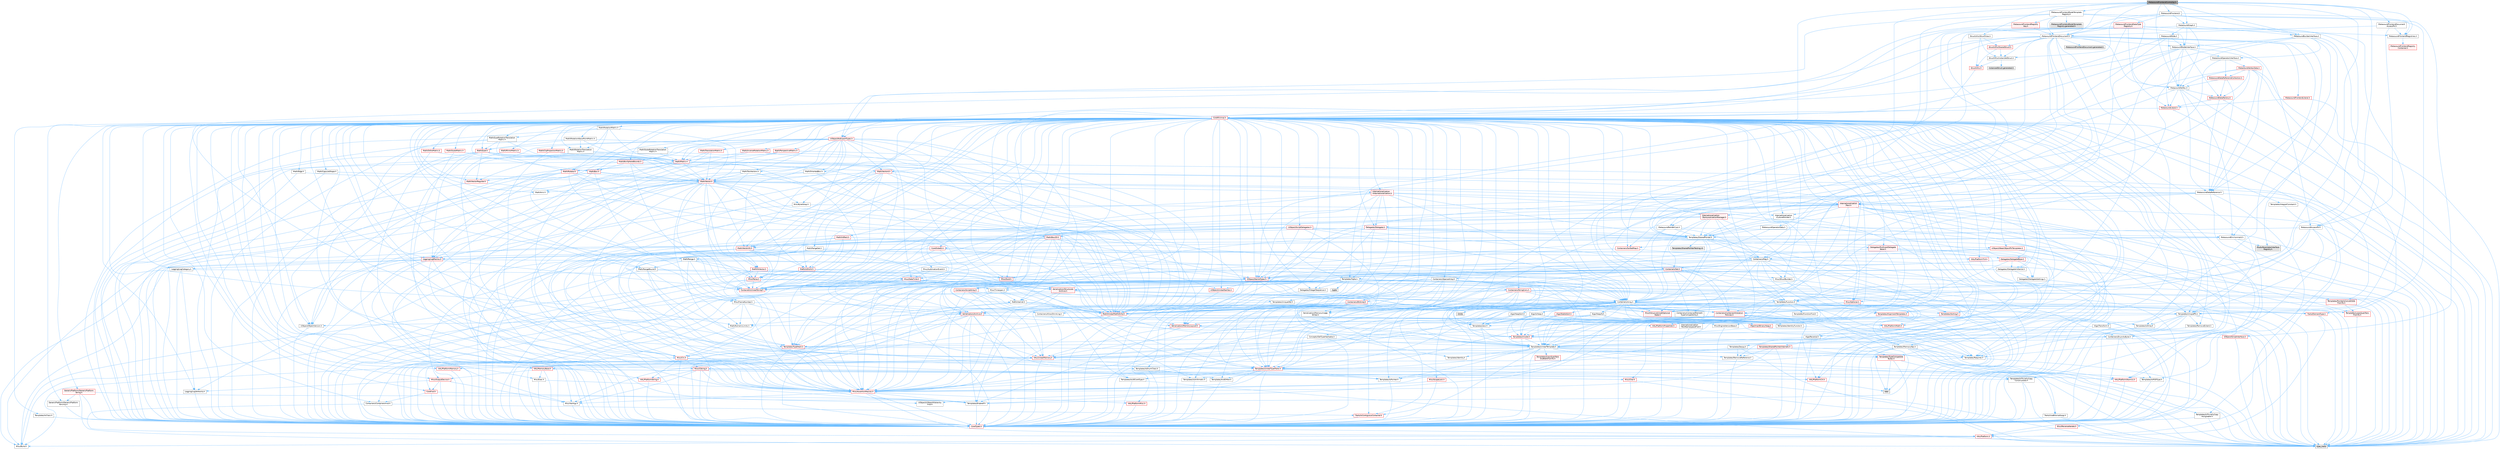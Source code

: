 digraph "MetasoundFrontendController.h"
{
 // INTERACTIVE_SVG=YES
 // LATEX_PDF_SIZE
  bgcolor="transparent";
  edge [fontname=Helvetica,fontsize=10,labelfontname=Helvetica,labelfontsize=10];
  node [fontname=Helvetica,fontsize=10,shape=box,height=0.2,width=0.4];
  Node1 [id="Node000001",label="MetasoundFrontendController.h",height=0.2,width=0.4,color="gray40", fillcolor="grey60", style="filled", fontcolor="black",tooltip=" "];
  Node1 -> Node2 [id="edge1_Node000001_Node000002",color="steelblue1",style="solid",tooltip=" "];
  Node2 [id="Node000002",label="MetasoundAccessPtr.h",height=0.2,width=0.4,color="grey40", fillcolor="white", style="filled",URL="$d4/dfa/MetasoundAccessPtr_8h.html",tooltip=" "];
  Node2 -> Node3 [id="edge2_Node000002_Node000003",color="steelblue1",style="solid",tooltip=" "];
  Node3 [id="Node000003",label="Templates/Function.h",height=0.2,width=0.4,color="grey40", fillcolor="white", style="filled",URL="$df/df5/Function_8h.html",tooltip=" "];
  Node3 -> Node4 [id="edge3_Node000003_Node000004",color="steelblue1",style="solid",tooltip=" "];
  Node4 [id="Node000004",label="CoreTypes.h",height=0.2,width=0.4,color="red", fillcolor="#FFF0F0", style="filled",URL="$dc/dec/CoreTypes_8h.html",tooltip=" "];
  Node4 -> Node5 [id="edge4_Node000004_Node000005",color="steelblue1",style="solid",tooltip=" "];
  Node5 [id="Node000005",label="HAL/Platform.h",height=0.2,width=0.4,color="red", fillcolor="#FFF0F0", style="filled",URL="$d9/dd0/Platform_8h.html",tooltip=" "];
  Node5 -> Node6 [id="edge5_Node000005_Node000006",color="steelblue1",style="solid",tooltip=" "];
  Node6 [id="Node000006",label="Misc/Build.h",height=0.2,width=0.4,color="grey40", fillcolor="white", style="filled",URL="$d3/dbb/Build_8h.html",tooltip=" "];
  Node5 -> Node8 [id="edge6_Node000005_Node000008",color="steelblue1",style="solid",tooltip=" "];
  Node8 [id="Node000008",label="type_traits",height=0.2,width=0.4,color="grey60", fillcolor="#E0E0E0", style="filled",tooltip=" "];
  Node3 -> Node18 [id="edge7_Node000003_Node000018",color="steelblue1",style="solid",tooltip=" "];
  Node18 [id="Node000018",label="Misc/AssertionMacros.h",height=0.2,width=0.4,color="red", fillcolor="#FFF0F0", style="filled",URL="$d0/dfa/AssertionMacros_8h.html",tooltip=" "];
  Node18 -> Node4 [id="edge8_Node000018_Node000004",color="steelblue1",style="solid",tooltip=" "];
  Node18 -> Node5 [id="edge9_Node000018_Node000005",color="steelblue1",style="solid",tooltip=" "];
  Node18 -> Node19 [id="edge10_Node000018_Node000019",color="steelblue1",style="solid",tooltip=" "];
  Node19 [id="Node000019",label="HAL/PlatformMisc.h",height=0.2,width=0.4,color="red", fillcolor="#FFF0F0", style="filled",URL="$d0/df5/PlatformMisc_8h.html",tooltip=" "];
  Node19 -> Node4 [id="edge11_Node000019_Node000004",color="steelblue1",style="solid",tooltip=" "];
  Node18 -> Node55 [id="edge12_Node000018_Node000055",color="steelblue1",style="solid",tooltip=" "];
  Node55 [id="Node000055",label="Templates/EnableIf.h",height=0.2,width=0.4,color="grey40", fillcolor="white", style="filled",URL="$d7/d60/EnableIf_8h.html",tooltip=" "];
  Node55 -> Node4 [id="edge13_Node000055_Node000004",color="steelblue1",style="solid",tooltip=" "];
  Node18 -> Node61 [id="edge14_Node000018_Node000061",color="steelblue1",style="solid",tooltip=" "];
  Node61 [id="Node000061",label="Misc/VarArgs.h",height=0.2,width=0.4,color="grey40", fillcolor="white", style="filled",URL="$d5/d6f/VarArgs_8h.html",tooltip=" "];
  Node61 -> Node4 [id="edge15_Node000061_Node000004",color="steelblue1",style="solid",tooltip=" "];
  Node3 -> Node69 [id="edge16_Node000003_Node000069",color="steelblue1",style="solid",tooltip=" "];
  Node69 [id="Node000069",label="Misc/IntrusiveUnsetOptional\lState.h",height=0.2,width=0.4,color="red", fillcolor="#FFF0F0", style="filled",URL="$d2/d0a/IntrusiveUnsetOptionalState_8h.html",tooltip=" "];
  Node3 -> Node71 [id="edge17_Node000003_Node000071",color="steelblue1",style="solid",tooltip=" "];
  Node71 [id="Node000071",label="HAL/UnrealMemory.h",height=0.2,width=0.4,color="red", fillcolor="#FFF0F0", style="filled",URL="$d9/d96/UnrealMemory_8h.html",tooltip=" "];
  Node71 -> Node4 [id="edge18_Node000071_Node000004",color="steelblue1",style="solid",tooltip=" "];
  Node71 -> Node75 [id="edge19_Node000071_Node000075",color="steelblue1",style="solid",tooltip=" "];
  Node75 [id="Node000075",label="HAL/MemoryBase.h",height=0.2,width=0.4,color="red", fillcolor="#FFF0F0", style="filled",URL="$d6/d9f/MemoryBase_8h.html",tooltip=" "];
  Node75 -> Node4 [id="edge20_Node000075_Node000004",color="steelblue1",style="solid",tooltip=" "];
  Node75 -> Node48 [id="edge21_Node000075_Node000048",color="steelblue1",style="solid",tooltip=" "];
  Node48 [id="Node000048",label="HAL/PlatformAtomics.h",height=0.2,width=0.4,color="red", fillcolor="#FFF0F0", style="filled",URL="$d3/d36/PlatformAtomics_8h.html",tooltip=" "];
  Node48 -> Node4 [id="edge22_Node000048_Node000004",color="steelblue1",style="solid",tooltip=" "];
  Node75 -> Node31 [id="edge23_Node000075_Node000031",color="steelblue1",style="solid",tooltip=" "];
  Node31 [id="Node000031",label="HAL/PlatformCrt.h",height=0.2,width=0.4,color="red", fillcolor="#FFF0F0", style="filled",URL="$d8/d75/PlatformCrt_8h.html",tooltip=" "];
  Node31 -> Node32 [id="edge24_Node000031_Node000032",color="steelblue1",style="solid",tooltip=" "];
  Node32 [id="Node000032",label="new",height=0.2,width=0.4,color="grey60", fillcolor="#E0E0E0", style="filled",tooltip=" "];
  Node75 -> Node76 [id="edge25_Node000075_Node000076",color="steelblue1",style="solid",tooltip=" "];
  Node76 [id="Node000076",label="Misc/Exec.h",height=0.2,width=0.4,color="grey40", fillcolor="white", style="filled",URL="$de/ddb/Exec_8h.html",tooltip=" "];
  Node76 -> Node4 [id="edge26_Node000076_Node000004",color="steelblue1",style="solid",tooltip=" "];
  Node76 -> Node18 [id="edge27_Node000076_Node000018",color="steelblue1",style="solid",tooltip=" "];
  Node75 -> Node77 [id="edge28_Node000075_Node000077",color="steelblue1",style="solid",tooltip=" "];
  Node77 [id="Node000077",label="Misc/OutputDevice.h",height=0.2,width=0.4,color="red", fillcolor="#FFF0F0", style="filled",URL="$d7/d32/OutputDevice_8h.html",tooltip=" "];
  Node77 -> Node26 [id="edge29_Node000077_Node000026",color="steelblue1",style="solid",tooltip=" "];
  Node26 [id="Node000026",label="CoreFwd.h",height=0.2,width=0.4,color="red", fillcolor="#FFF0F0", style="filled",URL="$d1/d1e/CoreFwd_8h.html",tooltip=" "];
  Node26 -> Node4 [id="edge30_Node000026_Node000004",color="steelblue1",style="solid",tooltip=" "];
  Node26 -> Node27 [id="edge31_Node000026_Node000027",color="steelblue1",style="solid",tooltip=" "];
  Node27 [id="Node000027",label="Containers/ContainersFwd.h",height=0.2,width=0.4,color="grey40", fillcolor="white", style="filled",URL="$d4/d0a/ContainersFwd_8h.html",tooltip=" "];
  Node27 -> Node5 [id="edge32_Node000027_Node000005",color="steelblue1",style="solid",tooltip=" "];
  Node27 -> Node4 [id="edge33_Node000027_Node000004",color="steelblue1",style="solid",tooltip=" "];
  Node27 -> Node24 [id="edge34_Node000027_Node000024",color="steelblue1",style="solid",tooltip=" "];
  Node24 [id="Node000024",label="Traits/IsContiguousContainer.h",height=0.2,width=0.4,color="red", fillcolor="#FFF0F0", style="filled",URL="$d5/d3c/IsContiguousContainer_8h.html",tooltip=" "];
  Node24 -> Node4 [id="edge35_Node000024_Node000004",color="steelblue1",style="solid",tooltip=" "];
  Node26 -> Node29 [id="edge36_Node000026_Node000029",color="steelblue1",style="solid",tooltip=" "];
  Node29 [id="Node000029",label="UObject/UObjectHierarchy\lFwd.h",height=0.2,width=0.4,color="grey40", fillcolor="white", style="filled",URL="$d3/d13/UObjectHierarchyFwd_8h.html",tooltip=" "];
  Node77 -> Node4 [id="edge37_Node000077_Node000004",color="steelblue1",style="solid",tooltip=" "];
  Node77 -> Node78 [id="edge38_Node000077_Node000078",color="steelblue1",style="solid",tooltip=" "];
  Node78 [id="Node000078",label="Logging/LogVerbosity.h",height=0.2,width=0.4,color="grey40", fillcolor="white", style="filled",URL="$d2/d8f/LogVerbosity_8h.html",tooltip=" "];
  Node78 -> Node4 [id="edge39_Node000078_Node000004",color="steelblue1",style="solid",tooltip=" "];
  Node77 -> Node61 [id="edge40_Node000077_Node000061",color="steelblue1",style="solid",tooltip=" "];
  Node71 -> Node88 [id="edge41_Node000071_Node000088",color="steelblue1",style="solid",tooltip=" "];
  Node88 [id="Node000088",label="HAL/PlatformMemory.h",height=0.2,width=0.4,color="red", fillcolor="#FFF0F0", style="filled",URL="$de/d68/PlatformMemory_8h.html",tooltip=" "];
  Node88 -> Node4 [id="edge42_Node000088_Node000004",color="steelblue1",style="solid",tooltip=" "];
  Node71 -> Node91 [id="edge43_Node000071_Node000091",color="steelblue1",style="solid",tooltip=" "];
  Node91 [id="Node000091",label="Templates/IsPointer.h",height=0.2,width=0.4,color="grey40", fillcolor="white", style="filled",URL="$d7/d05/IsPointer_8h.html",tooltip=" "];
  Node91 -> Node4 [id="edge44_Node000091_Node000004",color="steelblue1",style="solid",tooltip=" "];
  Node3 -> Node92 [id="edge45_Node000003_Node000092",color="steelblue1",style="solid",tooltip=" "];
  Node92 [id="Node000092",label="Templates/FunctionFwd.h",height=0.2,width=0.4,color="grey40", fillcolor="white", style="filled",URL="$d6/d54/FunctionFwd_8h.html",tooltip=" "];
  Node3 -> Node93 [id="edge46_Node000003_Node000093",color="steelblue1",style="solid",tooltip=" "];
  Node93 [id="Node000093",label="Templates/UnrealTypeTraits.h",height=0.2,width=0.4,color="red", fillcolor="#FFF0F0", style="filled",URL="$d2/d2d/UnrealTypeTraits_8h.html",tooltip=" "];
  Node93 -> Node4 [id="edge47_Node000093_Node000004",color="steelblue1",style="solid",tooltip=" "];
  Node93 -> Node91 [id="edge48_Node000093_Node000091",color="steelblue1",style="solid",tooltip=" "];
  Node93 -> Node18 [id="edge49_Node000093_Node000018",color="steelblue1",style="solid",tooltip=" "];
  Node93 -> Node84 [id="edge50_Node000093_Node000084",color="steelblue1",style="solid",tooltip=" "];
  Node84 [id="Node000084",label="Templates/AndOrNot.h",height=0.2,width=0.4,color="grey40", fillcolor="white", style="filled",URL="$db/d0a/AndOrNot_8h.html",tooltip=" "];
  Node84 -> Node4 [id="edge51_Node000084_Node000004",color="steelblue1",style="solid",tooltip=" "];
  Node93 -> Node55 [id="edge52_Node000093_Node000055",color="steelblue1",style="solid",tooltip=" "];
  Node93 -> Node94 [id="edge53_Node000093_Node000094",color="steelblue1",style="solid",tooltip=" "];
  Node94 [id="Node000094",label="Templates/IsArithmetic.h",height=0.2,width=0.4,color="grey40", fillcolor="white", style="filled",URL="$d2/d5d/IsArithmetic_8h.html",tooltip=" "];
  Node94 -> Node4 [id="edge54_Node000094_Node000004",color="steelblue1",style="solid",tooltip=" "];
  Node93 -> Node96 [id="edge55_Node000093_Node000096",color="steelblue1",style="solid",tooltip=" "];
  Node96 [id="Node000096",label="Templates/IsPODType.h",height=0.2,width=0.4,color="grey40", fillcolor="white", style="filled",URL="$d7/db1/IsPODType_8h.html",tooltip=" "];
  Node96 -> Node4 [id="edge56_Node000096_Node000004",color="steelblue1",style="solid",tooltip=" "];
  Node93 -> Node97 [id="edge57_Node000093_Node000097",color="steelblue1",style="solid",tooltip=" "];
  Node97 [id="Node000097",label="Templates/IsUECoreType.h",height=0.2,width=0.4,color="grey40", fillcolor="white", style="filled",URL="$d1/db8/IsUECoreType_8h.html",tooltip=" "];
  Node97 -> Node4 [id="edge58_Node000097_Node000004",color="steelblue1",style="solid",tooltip=" "];
  Node97 -> Node8 [id="edge59_Node000097_Node000008",color="steelblue1",style="solid",tooltip=" "];
  Node93 -> Node85 [id="edge60_Node000093_Node000085",color="steelblue1",style="solid",tooltip=" "];
  Node85 [id="Node000085",label="Templates/IsTriviallyCopy\lConstructible.h",height=0.2,width=0.4,color="grey40", fillcolor="white", style="filled",URL="$d3/d78/IsTriviallyCopyConstructible_8h.html",tooltip=" "];
  Node85 -> Node4 [id="edge61_Node000085_Node000004",color="steelblue1",style="solid",tooltip=" "];
  Node85 -> Node8 [id="edge62_Node000085_Node000008",color="steelblue1",style="solid",tooltip=" "];
  Node3 -> Node98 [id="edge63_Node000003_Node000098",color="steelblue1",style="solid",tooltip=" "];
  Node98 [id="Node000098",label="Templates/Invoke.h",height=0.2,width=0.4,color="red", fillcolor="#FFF0F0", style="filled",URL="$d7/deb/Invoke_8h.html",tooltip=" "];
  Node98 -> Node4 [id="edge64_Node000098_Node000004",color="steelblue1",style="solid",tooltip=" "];
  Node98 -> Node100 [id="edge65_Node000098_Node000100",color="steelblue1",style="solid",tooltip=" "];
  Node100 [id="Node000100",label="Templates/UnrealTemplate.h",height=0.2,width=0.4,color="grey40", fillcolor="white", style="filled",URL="$d4/d24/UnrealTemplate_8h.html",tooltip=" "];
  Node100 -> Node4 [id="edge66_Node000100_Node000004",color="steelblue1",style="solid",tooltip=" "];
  Node100 -> Node91 [id="edge67_Node000100_Node000091",color="steelblue1",style="solid",tooltip=" "];
  Node100 -> Node71 [id="edge68_Node000100_Node000071",color="steelblue1",style="solid",tooltip=" "];
  Node100 -> Node101 [id="edge69_Node000100_Node000101",color="steelblue1",style="solid",tooltip=" "];
  Node101 [id="Node000101",label="Templates/CopyQualifiers\lAndRefsFromTo.h",height=0.2,width=0.4,color="red", fillcolor="#FFF0F0", style="filled",URL="$d3/db3/CopyQualifiersAndRefsFromTo_8h.html",tooltip=" "];
  Node100 -> Node93 [id="edge70_Node000100_Node000093",color="steelblue1",style="solid",tooltip=" "];
  Node100 -> Node103 [id="edge71_Node000100_Node000103",color="steelblue1",style="solid",tooltip=" "];
  Node103 [id="Node000103",label="Templates/RemoveReference.h",height=0.2,width=0.4,color="grey40", fillcolor="white", style="filled",URL="$da/dbe/RemoveReference_8h.html",tooltip=" "];
  Node103 -> Node4 [id="edge72_Node000103_Node000004",color="steelblue1",style="solid",tooltip=" "];
  Node100 -> Node63 [id="edge73_Node000100_Node000063",color="steelblue1",style="solid",tooltip=" "];
  Node63 [id="Node000063",label="Templates/Requires.h",height=0.2,width=0.4,color="grey40", fillcolor="white", style="filled",URL="$dc/d96/Requires_8h.html",tooltip=" "];
  Node63 -> Node55 [id="edge74_Node000063_Node000055",color="steelblue1",style="solid",tooltip=" "];
  Node63 -> Node8 [id="edge75_Node000063_Node000008",color="steelblue1",style="solid",tooltip=" "];
  Node100 -> Node104 [id="edge76_Node000100_Node000104",color="steelblue1",style="solid",tooltip=" "];
  Node104 [id="Node000104",label="Templates/TypeCompatible\lBytes.h",height=0.2,width=0.4,color="red", fillcolor="#FFF0F0", style="filled",URL="$df/d0a/TypeCompatibleBytes_8h.html",tooltip=" "];
  Node104 -> Node4 [id="edge77_Node000104_Node000004",color="steelblue1",style="solid",tooltip=" "];
  Node104 -> Node32 [id="edge78_Node000104_Node000032",color="steelblue1",style="solid",tooltip=" "];
  Node104 -> Node8 [id="edge79_Node000104_Node000008",color="steelblue1",style="solid",tooltip=" "];
  Node100 -> Node64 [id="edge80_Node000100_Node000064",color="steelblue1",style="solid",tooltip=" "];
  Node64 [id="Node000064",label="Templates/Identity.h",height=0.2,width=0.4,color="grey40", fillcolor="white", style="filled",URL="$d0/dd5/Identity_8h.html",tooltip=" "];
  Node100 -> Node24 [id="edge81_Node000100_Node000024",color="steelblue1",style="solid",tooltip=" "];
  Node100 -> Node105 [id="edge82_Node000100_Node000105",color="steelblue1",style="solid",tooltip=" "];
  Node105 [id="Node000105",label="Traits/UseBitwiseSwap.h",height=0.2,width=0.4,color="grey40", fillcolor="white", style="filled",URL="$db/df3/UseBitwiseSwap_8h.html",tooltip=" "];
  Node105 -> Node4 [id="edge83_Node000105_Node000004",color="steelblue1",style="solid",tooltip=" "];
  Node105 -> Node8 [id="edge84_Node000105_Node000008",color="steelblue1",style="solid",tooltip=" "];
  Node100 -> Node8 [id="edge85_Node000100_Node000008",color="steelblue1",style="solid",tooltip=" "];
  Node98 -> Node8 [id="edge86_Node000098_Node000008",color="steelblue1",style="solid",tooltip=" "];
  Node3 -> Node100 [id="edge87_Node000003_Node000100",color="steelblue1",style="solid",tooltip=" "];
  Node3 -> Node63 [id="edge88_Node000003_Node000063",color="steelblue1",style="solid",tooltip=" "];
  Node3 -> Node106 [id="edge89_Node000003_Node000106",color="steelblue1",style="solid",tooltip=" "];
  Node106 [id="Node000106",label="Math/UnrealMathUtility.h",height=0.2,width=0.4,color="red", fillcolor="#FFF0F0", style="filled",URL="$db/db8/UnrealMathUtility_8h.html",tooltip=" "];
  Node106 -> Node4 [id="edge90_Node000106_Node000004",color="steelblue1",style="solid",tooltip=" "];
  Node106 -> Node18 [id="edge91_Node000106_Node000018",color="steelblue1",style="solid",tooltip=" "];
  Node106 -> Node107 [id="edge92_Node000106_Node000107",color="steelblue1",style="solid",tooltip=" "];
  Node107 [id="Node000107",label="HAL/PlatformMath.h",height=0.2,width=0.4,color="red", fillcolor="#FFF0F0", style="filled",URL="$dc/d53/PlatformMath_8h.html",tooltip=" "];
  Node107 -> Node4 [id="edge93_Node000107_Node000004",color="steelblue1",style="solid",tooltip=" "];
  Node106 -> Node64 [id="edge94_Node000106_Node000064",color="steelblue1",style="solid",tooltip=" "];
  Node106 -> Node63 [id="edge95_Node000106_Node000063",color="steelblue1",style="solid",tooltip=" "];
  Node3 -> Node32 [id="edge96_Node000003_Node000032",color="steelblue1",style="solid",tooltip=" "];
  Node3 -> Node8 [id="edge97_Node000003_Node000008",color="steelblue1",style="solid",tooltip=" "];
  Node2 -> Node63 [id="edge98_Node000002_Node000063",color="steelblue1",style="solid",tooltip=" "];
  Node2 -> Node115 [id="edge99_Node000002_Node000115",color="steelblue1",style="solid",tooltip=" "];
  Node115 [id="Node000115",label="Templates/SharedPointer.h",height=0.2,width=0.4,color="grey40", fillcolor="white", style="filled",URL="$d2/d17/SharedPointer_8h.html",tooltip=" "];
  Node115 -> Node4 [id="edge100_Node000115_Node000004",color="steelblue1",style="solid",tooltip=" "];
  Node115 -> Node69 [id="edge101_Node000115_Node000069",color="steelblue1",style="solid",tooltip=" "];
  Node115 -> Node116 [id="edge102_Node000115_Node000116",color="steelblue1",style="solid",tooltip=" "];
  Node116 [id="Node000116",label="Templates/PointerIsConvertible\lFromTo.h",height=0.2,width=0.4,color="red", fillcolor="#FFF0F0", style="filled",URL="$d6/d65/PointerIsConvertibleFromTo_8h.html",tooltip=" "];
  Node116 -> Node4 [id="edge103_Node000116_Node000004",color="steelblue1",style="solid",tooltip=" "];
  Node116 -> Node117 [id="edge104_Node000116_Node000117",color="steelblue1",style="solid",tooltip=" "];
  Node117 [id="Node000117",label="Templates/LosesQualifiers\lFromTo.h",height=0.2,width=0.4,color="red", fillcolor="#FFF0F0", style="filled",URL="$d2/db3/LosesQualifiersFromTo_8h.html",tooltip=" "];
  Node117 -> Node8 [id="edge105_Node000117_Node000008",color="steelblue1",style="solid",tooltip=" "];
  Node116 -> Node8 [id="edge106_Node000116_Node000008",color="steelblue1",style="solid",tooltip=" "];
  Node115 -> Node18 [id="edge107_Node000115_Node000018",color="steelblue1",style="solid",tooltip=" "];
  Node115 -> Node71 [id="edge108_Node000115_Node000071",color="steelblue1",style="solid",tooltip=" "];
  Node115 -> Node118 [id="edge109_Node000115_Node000118",color="steelblue1",style="solid",tooltip=" "];
  Node118 [id="Node000118",label="Containers/Array.h",height=0.2,width=0.4,color="grey40", fillcolor="white", style="filled",URL="$df/dd0/Array_8h.html",tooltip=" "];
  Node118 -> Node4 [id="edge110_Node000118_Node000004",color="steelblue1",style="solid",tooltip=" "];
  Node118 -> Node18 [id="edge111_Node000118_Node000018",color="steelblue1",style="solid",tooltip=" "];
  Node118 -> Node69 [id="edge112_Node000118_Node000069",color="steelblue1",style="solid",tooltip=" "];
  Node118 -> Node119 [id="edge113_Node000118_Node000119",color="steelblue1",style="solid",tooltip=" "];
  Node119 [id="Node000119",label="Misc/ReverseIterate.h",height=0.2,width=0.4,color="red", fillcolor="#FFF0F0", style="filled",URL="$db/de3/ReverseIterate_8h.html",tooltip=" "];
  Node119 -> Node5 [id="edge114_Node000119_Node000005",color="steelblue1",style="solid",tooltip=" "];
  Node118 -> Node71 [id="edge115_Node000118_Node000071",color="steelblue1",style="solid",tooltip=" "];
  Node118 -> Node93 [id="edge116_Node000118_Node000093",color="steelblue1",style="solid",tooltip=" "];
  Node118 -> Node100 [id="edge117_Node000118_Node000100",color="steelblue1",style="solid",tooltip=" "];
  Node118 -> Node121 [id="edge118_Node000118_Node000121",color="steelblue1",style="solid",tooltip=" "];
  Node121 [id="Node000121",label="Containers/AllowShrinking.h",height=0.2,width=0.4,color="grey40", fillcolor="white", style="filled",URL="$d7/d1a/AllowShrinking_8h.html",tooltip=" "];
  Node121 -> Node4 [id="edge119_Node000121_Node000004",color="steelblue1",style="solid",tooltip=" "];
  Node118 -> Node122 [id="edge120_Node000118_Node000122",color="steelblue1",style="solid",tooltip=" "];
  Node122 [id="Node000122",label="Containers/ContainerAllocation\lPolicies.h",height=0.2,width=0.4,color="red", fillcolor="#FFF0F0", style="filled",URL="$d7/dff/ContainerAllocationPolicies_8h.html",tooltip=" "];
  Node122 -> Node4 [id="edge121_Node000122_Node000004",color="steelblue1",style="solid",tooltip=" "];
  Node122 -> Node122 [id="edge122_Node000122_Node000122",color="steelblue1",style="solid",tooltip=" "];
  Node122 -> Node107 [id="edge123_Node000122_Node000107",color="steelblue1",style="solid",tooltip=" "];
  Node122 -> Node71 [id="edge124_Node000122_Node000071",color="steelblue1",style="solid",tooltip=" "];
  Node122 -> Node41 [id="edge125_Node000122_Node000041",color="steelblue1",style="solid",tooltip=" "];
  Node41 [id="Node000041",label="Math/NumericLimits.h",height=0.2,width=0.4,color="grey40", fillcolor="white", style="filled",URL="$df/d1b/NumericLimits_8h.html",tooltip=" "];
  Node41 -> Node4 [id="edge126_Node000041_Node000004",color="steelblue1",style="solid",tooltip=" "];
  Node122 -> Node18 [id="edge127_Node000122_Node000018",color="steelblue1",style="solid",tooltip=" "];
  Node122 -> Node125 [id="edge128_Node000122_Node000125",color="steelblue1",style="solid",tooltip=" "];
  Node125 [id="Node000125",label="Templates/MemoryOps.h",height=0.2,width=0.4,color="grey40", fillcolor="white", style="filled",URL="$db/dea/MemoryOps_8h.html",tooltip=" "];
  Node125 -> Node4 [id="edge129_Node000125_Node000004",color="steelblue1",style="solid",tooltip=" "];
  Node125 -> Node71 [id="edge130_Node000125_Node000071",color="steelblue1",style="solid",tooltip=" "];
  Node125 -> Node86 [id="edge131_Node000125_Node000086",color="steelblue1",style="solid",tooltip=" "];
  Node86 [id="Node000086",label="Templates/IsTriviallyCopy\lAssignable.h",height=0.2,width=0.4,color="grey40", fillcolor="white", style="filled",URL="$d2/df2/IsTriviallyCopyAssignable_8h.html",tooltip=" "];
  Node86 -> Node4 [id="edge132_Node000086_Node000004",color="steelblue1",style="solid",tooltip=" "];
  Node86 -> Node8 [id="edge133_Node000086_Node000008",color="steelblue1",style="solid",tooltip=" "];
  Node125 -> Node85 [id="edge134_Node000125_Node000085",color="steelblue1",style="solid",tooltip=" "];
  Node125 -> Node63 [id="edge135_Node000125_Node000063",color="steelblue1",style="solid",tooltip=" "];
  Node125 -> Node93 [id="edge136_Node000125_Node000093",color="steelblue1",style="solid",tooltip=" "];
  Node125 -> Node105 [id="edge137_Node000125_Node000105",color="steelblue1",style="solid",tooltip=" "];
  Node125 -> Node32 [id="edge138_Node000125_Node000032",color="steelblue1",style="solid",tooltip=" "];
  Node125 -> Node8 [id="edge139_Node000125_Node000008",color="steelblue1",style="solid",tooltip=" "];
  Node122 -> Node104 [id="edge140_Node000122_Node000104",color="steelblue1",style="solid",tooltip=" "];
  Node122 -> Node8 [id="edge141_Node000122_Node000008",color="steelblue1",style="solid",tooltip=" "];
  Node118 -> Node126 [id="edge142_Node000118_Node000126",color="steelblue1",style="solid",tooltip=" "];
  Node126 [id="Node000126",label="Containers/ContainerElement\lTypeCompatibility.h",height=0.2,width=0.4,color="grey40", fillcolor="white", style="filled",URL="$df/ddf/ContainerElementTypeCompatibility_8h.html",tooltip=" "];
  Node126 -> Node4 [id="edge143_Node000126_Node000004",color="steelblue1",style="solid",tooltip=" "];
  Node126 -> Node93 [id="edge144_Node000126_Node000093",color="steelblue1",style="solid",tooltip=" "];
  Node118 -> Node127 [id="edge145_Node000118_Node000127",color="steelblue1",style="solid",tooltip=" "];
  Node127 [id="Node000127",label="Serialization/Archive.h",height=0.2,width=0.4,color="red", fillcolor="#FFF0F0", style="filled",URL="$d7/d3b/Archive_8h.html",tooltip=" "];
  Node127 -> Node26 [id="edge146_Node000127_Node000026",color="steelblue1",style="solid",tooltip=" "];
  Node127 -> Node4 [id="edge147_Node000127_Node000004",color="steelblue1",style="solid",tooltip=" "];
  Node127 -> Node128 [id="edge148_Node000127_Node000128",color="steelblue1",style="solid",tooltip=" "];
  Node128 [id="Node000128",label="HAL/PlatformProperties.h",height=0.2,width=0.4,color="red", fillcolor="#FFF0F0", style="filled",URL="$d9/db0/PlatformProperties_8h.html",tooltip=" "];
  Node128 -> Node4 [id="edge149_Node000128_Node000004",color="steelblue1",style="solid",tooltip=" "];
  Node127 -> Node131 [id="edge150_Node000127_Node000131",color="steelblue1",style="solid",tooltip=" "];
  Node131 [id="Node000131",label="Internationalization\l/TextNamespaceFwd.h",height=0.2,width=0.4,color="grey40", fillcolor="white", style="filled",URL="$d8/d97/TextNamespaceFwd_8h.html",tooltip=" "];
  Node131 -> Node4 [id="edge151_Node000131_Node000004",color="steelblue1",style="solid",tooltip=" "];
  Node127 -> Node18 [id="edge152_Node000127_Node000018",color="steelblue1",style="solid",tooltip=" "];
  Node127 -> Node6 [id="edge153_Node000127_Node000006",color="steelblue1",style="solid",tooltip=" "];
  Node127 -> Node132 [id="edge154_Node000127_Node000132",color="steelblue1",style="solid",tooltip=" "];
  Node132 [id="Node000132",label="Misc/EngineVersionBase.h",height=0.2,width=0.4,color="grey40", fillcolor="white", style="filled",URL="$d5/d2b/EngineVersionBase_8h.html",tooltip=" "];
  Node132 -> Node4 [id="edge155_Node000132_Node000004",color="steelblue1",style="solid",tooltip=" "];
  Node127 -> Node61 [id="edge156_Node000127_Node000061",color="steelblue1",style="solid",tooltip=" "];
  Node127 -> Node55 [id="edge157_Node000127_Node000055",color="steelblue1",style="solid",tooltip=" "];
  Node127 -> Node135 [id="edge158_Node000127_Node000135",color="steelblue1",style="solid",tooltip=" "];
  Node135 [id="Node000135",label="Templates/IsEnumClass.h",height=0.2,width=0.4,color="grey40", fillcolor="white", style="filled",URL="$d7/d15/IsEnumClass_8h.html",tooltip=" "];
  Node135 -> Node4 [id="edge159_Node000135_Node000004",color="steelblue1",style="solid",tooltip=" "];
  Node135 -> Node84 [id="edge160_Node000135_Node000084",color="steelblue1",style="solid",tooltip=" "];
  Node127 -> Node100 [id="edge161_Node000127_Node000100",color="steelblue1",style="solid",tooltip=" "];
  Node127 -> Node136 [id="edge162_Node000127_Node000136",color="steelblue1",style="solid",tooltip=" "];
  Node136 [id="Node000136",label="UObject/ObjectVersion.h",height=0.2,width=0.4,color="grey40", fillcolor="white", style="filled",URL="$da/d63/ObjectVersion_8h.html",tooltip=" "];
  Node136 -> Node4 [id="edge163_Node000136_Node000004",color="steelblue1",style="solid",tooltip=" "];
  Node118 -> Node137 [id="edge164_Node000118_Node000137",color="steelblue1",style="solid",tooltip=" "];
  Node137 [id="Node000137",label="Serialization/MemoryImage\lWriter.h",height=0.2,width=0.4,color="grey40", fillcolor="white", style="filled",URL="$d0/d08/MemoryImageWriter_8h.html",tooltip=" "];
  Node137 -> Node4 [id="edge165_Node000137_Node000004",color="steelblue1",style="solid",tooltip=" "];
  Node137 -> Node138 [id="edge166_Node000137_Node000138",color="steelblue1",style="solid",tooltip=" "];
  Node138 [id="Node000138",label="Serialization/MemoryLayout.h",height=0.2,width=0.4,color="red", fillcolor="#FFF0F0", style="filled",URL="$d7/d66/MemoryLayout_8h.html",tooltip=" "];
  Node138 -> Node141 [id="edge167_Node000138_Node000141",color="steelblue1",style="solid",tooltip=" "];
  Node141 [id="Node000141",label="Containers/EnumAsByte.h",height=0.2,width=0.4,color="grey40", fillcolor="white", style="filled",URL="$d6/d9a/EnumAsByte_8h.html",tooltip=" "];
  Node141 -> Node4 [id="edge168_Node000141_Node000004",color="steelblue1",style="solid",tooltip=" "];
  Node141 -> Node96 [id="edge169_Node000141_Node000096",color="steelblue1",style="solid",tooltip=" "];
  Node141 -> Node142 [id="edge170_Node000141_Node000142",color="steelblue1",style="solid",tooltip=" "];
  Node142 [id="Node000142",label="Templates/TypeHash.h",height=0.2,width=0.4,color="red", fillcolor="#FFF0F0", style="filled",URL="$d1/d62/TypeHash_8h.html",tooltip=" "];
  Node142 -> Node4 [id="edge171_Node000142_Node000004",color="steelblue1",style="solid",tooltip=" "];
  Node142 -> Node63 [id="edge172_Node000142_Node000063",color="steelblue1",style="solid",tooltip=" "];
  Node142 -> Node143 [id="edge173_Node000142_Node000143",color="steelblue1",style="solid",tooltip=" "];
  Node143 [id="Node000143",label="Misc/Crc.h",height=0.2,width=0.4,color="red", fillcolor="#FFF0F0", style="filled",URL="$d4/dd2/Crc_8h.html",tooltip=" "];
  Node143 -> Node4 [id="edge174_Node000143_Node000004",color="steelblue1",style="solid",tooltip=" "];
  Node143 -> Node73 [id="edge175_Node000143_Node000073",color="steelblue1",style="solid",tooltip=" "];
  Node73 [id="Node000073",label="HAL/PlatformString.h",height=0.2,width=0.4,color="red", fillcolor="#FFF0F0", style="filled",URL="$db/db5/PlatformString_8h.html",tooltip=" "];
  Node73 -> Node4 [id="edge176_Node000073_Node000004",color="steelblue1",style="solid",tooltip=" "];
  Node143 -> Node18 [id="edge177_Node000143_Node000018",color="steelblue1",style="solid",tooltip=" "];
  Node143 -> Node144 [id="edge178_Node000143_Node000144",color="steelblue1",style="solid",tooltip=" "];
  Node144 [id="Node000144",label="Misc/CString.h",height=0.2,width=0.4,color="red", fillcolor="#FFF0F0", style="filled",URL="$d2/d49/CString_8h.html",tooltip=" "];
  Node144 -> Node4 [id="edge179_Node000144_Node000004",color="steelblue1",style="solid",tooltip=" "];
  Node144 -> Node31 [id="edge180_Node000144_Node000031",color="steelblue1",style="solid",tooltip=" "];
  Node144 -> Node73 [id="edge181_Node000144_Node000073",color="steelblue1",style="solid",tooltip=" "];
  Node144 -> Node18 [id="edge182_Node000144_Node000018",color="steelblue1",style="solid",tooltip=" "];
  Node144 -> Node145 [id="edge183_Node000144_Node000145",color="steelblue1",style="solid",tooltip=" "];
  Node145 [id="Node000145",label="Misc/Char.h",height=0.2,width=0.4,color="red", fillcolor="#FFF0F0", style="filled",URL="$d0/d58/Char_8h.html",tooltip=" "];
  Node145 -> Node4 [id="edge184_Node000145_Node000004",color="steelblue1",style="solid",tooltip=" "];
  Node145 -> Node8 [id="edge185_Node000145_Node000008",color="steelblue1",style="solid",tooltip=" "];
  Node144 -> Node61 [id="edge186_Node000144_Node000061",color="steelblue1",style="solid",tooltip=" "];
  Node143 -> Node145 [id="edge187_Node000143_Node000145",color="steelblue1",style="solid",tooltip=" "];
  Node143 -> Node93 [id="edge188_Node000143_Node000093",color="steelblue1",style="solid",tooltip=" "];
  Node142 -> Node8 [id="edge189_Node000142_Node000008",color="steelblue1",style="solid",tooltip=" "];
  Node138 -> Node71 [id="edge190_Node000138_Node000071",color="steelblue1",style="solid",tooltip=" "];
  Node138 -> Node55 [id="edge191_Node000138_Node000055",color="steelblue1",style="solid",tooltip=" "];
  Node138 -> Node100 [id="edge192_Node000138_Node000100",color="steelblue1",style="solid",tooltip=" "];
  Node118 -> Node151 [id="edge193_Node000118_Node000151",color="steelblue1",style="solid",tooltip=" "];
  Node151 [id="Node000151",label="Algo/Heapify.h",height=0.2,width=0.4,color="grey40", fillcolor="white", style="filled",URL="$d0/d2a/Heapify_8h.html",tooltip=" "];
  Node151 -> Node152 [id="edge194_Node000151_Node000152",color="steelblue1",style="solid",tooltip=" "];
  Node152 [id="Node000152",label="Algo/Impl/BinaryHeap.h",height=0.2,width=0.4,color="red", fillcolor="#FFF0F0", style="filled",URL="$d7/da3/Algo_2Impl_2BinaryHeap_8h.html",tooltip=" "];
  Node152 -> Node98 [id="edge195_Node000152_Node000098",color="steelblue1",style="solid",tooltip=" "];
  Node152 -> Node8 [id="edge196_Node000152_Node000008",color="steelblue1",style="solid",tooltip=" "];
  Node151 -> Node155 [id="edge197_Node000151_Node000155",color="steelblue1",style="solid",tooltip=" "];
  Node155 [id="Node000155",label="Templates/IdentityFunctor.h",height=0.2,width=0.4,color="grey40", fillcolor="white", style="filled",URL="$d7/d2e/IdentityFunctor_8h.html",tooltip=" "];
  Node155 -> Node5 [id="edge198_Node000155_Node000005",color="steelblue1",style="solid",tooltip=" "];
  Node151 -> Node98 [id="edge199_Node000151_Node000098",color="steelblue1",style="solid",tooltip=" "];
  Node151 -> Node156 [id="edge200_Node000151_Node000156",color="steelblue1",style="solid",tooltip=" "];
  Node156 [id="Node000156",label="Templates/Less.h",height=0.2,width=0.4,color="grey40", fillcolor="white", style="filled",URL="$de/dc8/Less_8h.html",tooltip=" "];
  Node156 -> Node4 [id="edge201_Node000156_Node000004",color="steelblue1",style="solid",tooltip=" "];
  Node156 -> Node100 [id="edge202_Node000156_Node000100",color="steelblue1",style="solid",tooltip=" "];
  Node151 -> Node100 [id="edge203_Node000151_Node000100",color="steelblue1",style="solid",tooltip=" "];
  Node118 -> Node157 [id="edge204_Node000118_Node000157",color="steelblue1",style="solid",tooltip=" "];
  Node157 [id="Node000157",label="Algo/HeapSort.h",height=0.2,width=0.4,color="grey40", fillcolor="white", style="filled",URL="$d3/d92/HeapSort_8h.html",tooltip=" "];
  Node157 -> Node152 [id="edge205_Node000157_Node000152",color="steelblue1",style="solid",tooltip=" "];
  Node157 -> Node155 [id="edge206_Node000157_Node000155",color="steelblue1",style="solid",tooltip=" "];
  Node157 -> Node156 [id="edge207_Node000157_Node000156",color="steelblue1",style="solid",tooltip=" "];
  Node157 -> Node100 [id="edge208_Node000157_Node000100",color="steelblue1",style="solid",tooltip=" "];
  Node118 -> Node158 [id="edge209_Node000118_Node000158",color="steelblue1",style="solid",tooltip=" "];
  Node158 [id="Node000158",label="Algo/IsHeap.h",height=0.2,width=0.4,color="grey40", fillcolor="white", style="filled",URL="$de/d32/IsHeap_8h.html",tooltip=" "];
  Node158 -> Node152 [id="edge210_Node000158_Node000152",color="steelblue1",style="solid",tooltip=" "];
  Node158 -> Node155 [id="edge211_Node000158_Node000155",color="steelblue1",style="solid",tooltip=" "];
  Node158 -> Node98 [id="edge212_Node000158_Node000098",color="steelblue1",style="solid",tooltip=" "];
  Node158 -> Node156 [id="edge213_Node000158_Node000156",color="steelblue1",style="solid",tooltip=" "];
  Node158 -> Node100 [id="edge214_Node000158_Node000100",color="steelblue1",style="solid",tooltip=" "];
  Node118 -> Node152 [id="edge215_Node000118_Node000152",color="steelblue1",style="solid",tooltip=" "];
  Node118 -> Node159 [id="edge216_Node000118_Node000159",color="steelblue1",style="solid",tooltip=" "];
  Node159 [id="Node000159",label="Algo/StableSort.h",height=0.2,width=0.4,color="red", fillcolor="#FFF0F0", style="filled",URL="$d7/d3c/StableSort_8h.html",tooltip=" "];
  Node159 -> Node155 [id="edge217_Node000159_Node000155",color="steelblue1",style="solid",tooltip=" "];
  Node159 -> Node98 [id="edge218_Node000159_Node000098",color="steelblue1",style="solid",tooltip=" "];
  Node159 -> Node156 [id="edge219_Node000159_Node000156",color="steelblue1",style="solid",tooltip=" "];
  Node159 -> Node100 [id="edge220_Node000159_Node000100",color="steelblue1",style="solid",tooltip=" "];
  Node118 -> Node162 [id="edge221_Node000118_Node000162",color="steelblue1",style="solid",tooltip=" "];
  Node162 [id="Node000162",label="Concepts/GetTypeHashable.h",height=0.2,width=0.4,color="grey40", fillcolor="white", style="filled",URL="$d3/da2/GetTypeHashable_8h.html",tooltip=" "];
  Node162 -> Node4 [id="edge222_Node000162_Node000004",color="steelblue1",style="solid",tooltip=" "];
  Node162 -> Node142 [id="edge223_Node000162_Node000142",color="steelblue1",style="solid",tooltip=" "];
  Node118 -> Node155 [id="edge224_Node000118_Node000155",color="steelblue1",style="solid",tooltip=" "];
  Node118 -> Node98 [id="edge225_Node000118_Node000098",color="steelblue1",style="solid",tooltip=" "];
  Node118 -> Node156 [id="edge226_Node000118_Node000156",color="steelblue1",style="solid",tooltip=" "];
  Node118 -> Node117 [id="edge227_Node000118_Node000117",color="steelblue1",style="solid",tooltip=" "];
  Node118 -> Node63 [id="edge228_Node000118_Node000063",color="steelblue1",style="solid",tooltip=" "];
  Node118 -> Node163 [id="edge229_Node000118_Node000163",color="steelblue1",style="solid",tooltip=" "];
  Node163 [id="Node000163",label="Templates/Sorting.h",height=0.2,width=0.4,color="red", fillcolor="#FFF0F0", style="filled",URL="$d3/d9e/Sorting_8h.html",tooltip=" "];
  Node163 -> Node4 [id="edge230_Node000163_Node000004",color="steelblue1",style="solid",tooltip=" "];
  Node163 -> Node107 [id="edge231_Node000163_Node000107",color="steelblue1",style="solid",tooltip=" "];
  Node163 -> Node156 [id="edge232_Node000163_Node000156",color="steelblue1",style="solid",tooltip=" "];
  Node118 -> Node166 [id="edge233_Node000118_Node000166",color="steelblue1",style="solid",tooltip=" "];
  Node166 [id="Node000166",label="Templates/AlignmentTemplates.h",height=0.2,width=0.4,color="red", fillcolor="#FFF0F0", style="filled",URL="$dd/d32/AlignmentTemplates_8h.html",tooltip=" "];
  Node166 -> Node4 [id="edge234_Node000166_Node000004",color="steelblue1",style="solid",tooltip=" "];
  Node166 -> Node91 [id="edge235_Node000166_Node000091",color="steelblue1",style="solid",tooltip=" "];
  Node118 -> Node22 [id="edge236_Node000118_Node000022",color="steelblue1",style="solid",tooltip=" "];
  Node22 [id="Node000022",label="Traits/ElementType.h",height=0.2,width=0.4,color="red", fillcolor="#FFF0F0", style="filled",URL="$d5/d4f/ElementType_8h.html",tooltip=" "];
  Node22 -> Node5 [id="edge237_Node000022_Node000005",color="steelblue1",style="solid",tooltip=" "];
  Node22 -> Node8 [id="edge238_Node000022_Node000008",color="steelblue1",style="solid",tooltip=" "];
  Node118 -> Node113 [id="edge239_Node000118_Node000113",color="steelblue1",style="solid",tooltip=" "];
  Node113 [id="Node000113",label="limits",height=0.2,width=0.4,color="grey60", fillcolor="#E0E0E0", style="filled",tooltip=" "];
  Node118 -> Node8 [id="edge240_Node000118_Node000008",color="steelblue1",style="solid",tooltip=" "];
  Node115 -> Node167 [id="edge241_Node000115_Node000167",color="steelblue1",style="solid",tooltip=" "];
  Node167 [id="Node000167",label="Containers/Map.h",height=0.2,width=0.4,color="grey40", fillcolor="white", style="filled",URL="$df/d79/Map_8h.html",tooltip=" "];
  Node167 -> Node4 [id="edge242_Node000167_Node000004",color="steelblue1",style="solid",tooltip=" "];
  Node167 -> Node168 [id="edge243_Node000167_Node000168",color="steelblue1",style="solid",tooltip=" "];
  Node168 [id="Node000168",label="Algo/Reverse.h",height=0.2,width=0.4,color="grey40", fillcolor="white", style="filled",URL="$d5/d93/Reverse_8h.html",tooltip=" "];
  Node168 -> Node4 [id="edge244_Node000168_Node000004",color="steelblue1",style="solid",tooltip=" "];
  Node168 -> Node100 [id="edge245_Node000168_Node000100",color="steelblue1",style="solid",tooltip=" "];
  Node167 -> Node126 [id="edge246_Node000167_Node000126",color="steelblue1",style="solid",tooltip=" "];
  Node167 -> Node169 [id="edge247_Node000167_Node000169",color="steelblue1",style="solid",tooltip=" "];
  Node169 [id="Node000169",label="Containers/Set.h",height=0.2,width=0.4,color="red", fillcolor="#FFF0F0", style="filled",URL="$d4/d45/Set_8h.html",tooltip=" "];
  Node169 -> Node122 [id="edge248_Node000169_Node000122",color="steelblue1",style="solid",tooltip=" "];
  Node169 -> Node126 [id="edge249_Node000169_Node000126",color="steelblue1",style="solid",tooltip=" "];
  Node169 -> Node171 [id="edge250_Node000169_Node000171",color="steelblue1",style="solid",tooltip=" "];
  Node171 [id="Node000171",label="Containers/SparseArray.h",height=0.2,width=0.4,color="grey40", fillcolor="white", style="filled",URL="$d5/dbf/SparseArray_8h.html",tooltip=" "];
  Node171 -> Node4 [id="edge251_Node000171_Node000004",color="steelblue1",style="solid",tooltip=" "];
  Node171 -> Node18 [id="edge252_Node000171_Node000018",color="steelblue1",style="solid",tooltip=" "];
  Node171 -> Node71 [id="edge253_Node000171_Node000071",color="steelblue1",style="solid",tooltip=" "];
  Node171 -> Node93 [id="edge254_Node000171_Node000093",color="steelblue1",style="solid",tooltip=" "];
  Node171 -> Node100 [id="edge255_Node000171_Node000100",color="steelblue1",style="solid",tooltip=" "];
  Node171 -> Node122 [id="edge256_Node000171_Node000122",color="steelblue1",style="solid",tooltip=" "];
  Node171 -> Node156 [id="edge257_Node000171_Node000156",color="steelblue1",style="solid",tooltip=" "];
  Node171 -> Node118 [id="edge258_Node000171_Node000118",color="steelblue1",style="solid",tooltip=" "];
  Node171 -> Node106 [id="edge259_Node000171_Node000106",color="steelblue1",style="solid",tooltip=" "];
  Node171 -> Node172 [id="edge260_Node000171_Node000172",color="steelblue1",style="solid",tooltip=" "];
  Node172 [id="Node000172",label="Containers/ScriptArray.h",height=0.2,width=0.4,color="red", fillcolor="#FFF0F0", style="filled",URL="$dc/daf/ScriptArray_8h.html",tooltip=" "];
  Node172 -> Node4 [id="edge261_Node000172_Node000004",color="steelblue1",style="solid",tooltip=" "];
  Node172 -> Node18 [id="edge262_Node000172_Node000018",color="steelblue1",style="solid",tooltip=" "];
  Node172 -> Node71 [id="edge263_Node000172_Node000071",color="steelblue1",style="solid",tooltip=" "];
  Node172 -> Node121 [id="edge264_Node000172_Node000121",color="steelblue1",style="solid",tooltip=" "];
  Node172 -> Node122 [id="edge265_Node000172_Node000122",color="steelblue1",style="solid",tooltip=" "];
  Node172 -> Node118 [id="edge266_Node000172_Node000118",color="steelblue1",style="solid",tooltip=" "];
  Node171 -> Node173 [id="edge267_Node000171_Node000173",color="steelblue1",style="solid",tooltip=" "];
  Node173 [id="Node000173",label="Containers/BitArray.h",height=0.2,width=0.4,color="red", fillcolor="#FFF0F0", style="filled",URL="$d1/de4/BitArray_8h.html",tooltip=" "];
  Node173 -> Node122 [id="edge268_Node000173_Node000122",color="steelblue1",style="solid",tooltip=" "];
  Node173 -> Node4 [id="edge269_Node000173_Node000004",color="steelblue1",style="solid",tooltip=" "];
  Node173 -> Node48 [id="edge270_Node000173_Node000048",color="steelblue1",style="solid",tooltip=" "];
  Node173 -> Node71 [id="edge271_Node000173_Node000071",color="steelblue1",style="solid",tooltip=" "];
  Node173 -> Node106 [id="edge272_Node000173_Node000106",color="steelblue1",style="solid",tooltip=" "];
  Node173 -> Node18 [id="edge273_Node000173_Node000018",color="steelblue1",style="solid",tooltip=" "];
  Node173 -> Node127 [id="edge274_Node000173_Node000127",color="steelblue1",style="solid",tooltip=" "];
  Node173 -> Node137 [id="edge275_Node000173_Node000137",color="steelblue1",style="solid",tooltip=" "];
  Node173 -> Node138 [id="edge276_Node000173_Node000138",color="steelblue1",style="solid",tooltip=" "];
  Node173 -> Node55 [id="edge277_Node000173_Node000055",color="steelblue1",style="solid",tooltip=" "];
  Node173 -> Node98 [id="edge278_Node000173_Node000098",color="steelblue1",style="solid",tooltip=" "];
  Node173 -> Node100 [id="edge279_Node000173_Node000100",color="steelblue1",style="solid",tooltip=" "];
  Node173 -> Node93 [id="edge280_Node000173_Node000093",color="steelblue1",style="solid",tooltip=" "];
  Node171 -> Node174 [id="edge281_Node000171_Node000174",color="steelblue1",style="solid",tooltip=" "];
  Node174 [id="Node000174",label="Serialization/Structured\lArchive.h",height=0.2,width=0.4,color="red", fillcolor="#FFF0F0", style="filled",URL="$d9/d1e/StructuredArchive_8h.html",tooltip=" "];
  Node174 -> Node118 [id="edge282_Node000174_Node000118",color="steelblue1",style="solid",tooltip=" "];
  Node174 -> Node122 [id="edge283_Node000174_Node000122",color="steelblue1",style="solid",tooltip=" "];
  Node174 -> Node4 [id="edge284_Node000174_Node000004",color="steelblue1",style="solid",tooltip=" "];
  Node174 -> Node6 [id="edge285_Node000174_Node000006",color="steelblue1",style="solid",tooltip=" "];
  Node174 -> Node127 [id="edge286_Node000174_Node000127",color="steelblue1",style="solid",tooltip=" "];
  Node174 -> Node185 [id="edge287_Node000174_Node000185",color="steelblue1",style="solid",tooltip=" "];
  Node185 [id="Node000185",label="Templates/UniqueObj.h",height=0.2,width=0.4,color="grey40", fillcolor="white", style="filled",URL="$da/d95/UniqueObj_8h.html",tooltip=" "];
  Node185 -> Node4 [id="edge288_Node000185_Node000004",color="steelblue1",style="solid",tooltip=" "];
  Node185 -> Node186 [id="edge289_Node000185_Node000186",color="steelblue1",style="solid",tooltip=" "];
  Node186 [id="Node000186",label="Templates/UniquePtr.h",height=0.2,width=0.4,color="grey40", fillcolor="white", style="filled",URL="$de/d1a/UniquePtr_8h.html",tooltip=" "];
  Node186 -> Node4 [id="edge290_Node000186_Node000004",color="steelblue1",style="solid",tooltip=" "];
  Node186 -> Node100 [id="edge291_Node000186_Node000100",color="steelblue1",style="solid",tooltip=" "];
  Node186 -> Node187 [id="edge292_Node000186_Node000187",color="steelblue1",style="solid",tooltip=" "];
  Node187 [id="Node000187",label="Templates/IsArray.h",height=0.2,width=0.4,color="grey40", fillcolor="white", style="filled",URL="$d8/d8d/IsArray_8h.html",tooltip=" "];
  Node187 -> Node4 [id="edge293_Node000187_Node000004",color="steelblue1",style="solid",tooltip=" "];
  Node186 -> Node188 [id="edge294_Node000186_Node000188",color="steelblue1",style="solid",tooltip=" "];
  Node188 [id="Node000188",label="Templates/RemoveExtent.h",height=0.2,width=0.4,color="grey40", fillcolor="white", style="filled",URL="$dc/de9/RemoveExtent_8h.html",tooltip=" "];
  Node188 -> Node4 [id="edge295_Node000188_Node000004",color="steelblue1",style="solid",tooltip=" "];
  Node186 -> Node63 [id="edge296_Node000186_Node000063",color="steelblue1",style="solid",tooltip=" "];
  Node186 -> Node138 [id="edge297_Node000186_Node000138",color="steelblue1",style="solid",tooltip=" "];
  Node186 -> Node8 [id="edge298_Node000186_Node000008",color="steelblue1",style="solid",tooltip=" "];
  Node171 -> Node137 [id="edge299_Node000171_Node000137",color="steelblue1",style="solid",tooltip=" "];
  Node171 -> Node190 [id="edge300_Node000171_Node000190",color="steelblue1",style="solid",tooltip=" "];
  Node190 [id="Node000190",label="Containers/UnrealString.h",height=0.2,width=0.4,color="red", fillcolor="#FFF0F0", style="filled",URL="$d5/dba/UnrealString_8h.html",tooltip=" "];
  Node171 -> Node69 [id="edge301_Node000171_Node000069",color="steelblue1",style="solid",tooltip=" "];
  Node169 -> Node27 [id="edge302_Node000169_Node000027",color="steelblue1",style="solid",tooltip=" "];
  Node169 -> Node106 [id="edge303_Node000169_Node000106",color="steelblue1",style="solid",tooltip=" "];
  Node169 -> Node18 [id="edge304_Node000169_Node000018",color="steelblue1",style="solid",tooltip=" "];
  Node169 -> Node194 [id="edge305_Node000169_Node000194",color="steelblue1",style="solid",tooltip=" "];
  Node194 [id="Node000194",label="Misc/StructBuilder.h",height=0.2,width=0.4,color="grey40", fillcolor="white", style="filled",URL="$d9/db3/StructBuilder_8h.html",tooltip=" "];
  Node194 -> Node4 [id="edge306_Node000194_Node000004",color="steelblue1",style="solid",tooltip=" "];
  Node194 -> Node106 [id="edge307_Node000194_Node000106",color="steelblue1",style="solid",tooltip=" "];
  Node194 -> Node166 [id="edge308_Node000194_Node000166",color="steelblue1",style="solid",tooltip=" "];
  Node169 -> Node137 [id="edge309_Node000169_Node000137",color="steelblue1",style="solid",tooltip=" "];
  Node169 -> Node174 [id="edge310_Node000169_Node000174",color="steelblue1",style="solid",tooltip=" "];
  Node169 -> Node3 [id="edge311_Node000169_Node000003",color="steelblue1",style="solid",tooltip=" "];
  Node169 -> Node163 [id="edge312_Node000169_Node000163",color="steelblue1",style="solid",tooltip=" "];
  Node169 -> Node142 [id="edge313_Node000169_Node000142",color="steelblue1",style="solid",tooltip=" "];
  Node169 -> Node100 [id="edge314_Node000169_Node000100",color="steelblue1",style="solid",tooltip=" "];
  Node169 -> Node8 [id="edge315_Node000169_Node000008",color="steelblue1",style="solid",tooltip=" "];
  Node167 -> Node190 [id="edge316_Node000167_Node000190",color="steelblue1",style="solid",tooltip=" "];
  Node167 -> Node18 [id="edge317_Node000167_Node000018",color="steelblue1",style="solid",tooltip=" "];
  Node167 -> Node194 [id="edge318_Node000167_Node000194",color="steelblue1",style="solid",tooltip=" "];
  Node167 -> Node3 [id="edge319_Node000167_Node000003",color="steelblue1",style="solid",tooltip=" "];
  Node167 -> Node163 [id="edge320_Node000167_Node000163",color="steelblue1",style="solid",tooltip=" "];
  Node167 -> Node196 [id="edge321_Node000167_Node000196",color="steelblue1",style="solid",tooltip=" "];
  Node196 [id="Node000196",label="Templates/Tuple.h",height=0.2,width=0.4,color="grey40", fillcolor="white", style="filled",URL="$d2/d4f/Tuple_8h.html",tooltip=" "];
  Node196 -> Node4 [id="edge322_Node000196_Node000004",color="steelblue1",style="solid",tooltip=" "];
  Node196 -> Node100 [id="edge323_Node000196_Node000100",color="steelblue1",style="solid",tooltip=" "];
  Node196 -> Node197 [id="edge324_Node000196_Node000197",color="steelblue1",style="solid",tooltip=" "];
  Node197 [id="Node000197",label="Delegates/IntegerSequence.h",height=0.2,width=0.4,color="grey40", fillcolor="white", style="filled",URL="$d2/dcc/IntegerSequence_8h.html",tooltip=" "];
  Node197 -> Node4 [id="edge325_Node000197_Node000004",color="steelblue1",style="solid",tooltip=" "];
  Node196 -> Node98 [id="edge326_Node000196_Node000098",color="steelblue1",style="solid",tooltip=" "];
  Node196 -> Node174 [id="edge327_Node000196_Node000174",color="steelblue1",style="solid",tooltip=" "];
  Node196 -> Node138 [id="edge328_Node000196_Node000138",color="steelblue1",style="solid",tooltip=" "];
  Node196 -> Node63 [id="edge329_Node000196_Node000063",color="steelblue1",style="solid",tooltip=" "];
  Node196 -> Node142 [id="edge330_Node000196_Node000142",color="steelblue1",style="solid",tooltip=" "];
  Node196 -> Node198 [id="edge331_Node000196_Node000198",color="steelblue1",style="solid",tooltip=" "];
  Node198 [id="Node000198",label="tuple",height=0.2,width=0.4,color="grey60", fillcolor="#E0E0E0", style="filled",tooltip=" "];
  Node196 -> Node8 [id="edge332_Node000196_Node000008",color="steelblue1",style="solid",tooltip=" "];
  Node167 -> Node100 [id="edge333_Node000167_Node000100",color="steelblue1",style="solid",tooltip=" "];
  Node167 -> Node93 [id="edge334_Node000167_Node000093",color="steelblue1",style="solid",tooltip=" "];
  Node167 -> Node8 [id="edge335_Node000167_Node000008",color="steelblue1",style="solid",tooltip=" "];
  Node115 -> Node199 [id="edge336_Node000115_Node000199",color="steelblue1",style="solid",tooltip=" "];
  Node199 [id="Node000199",label="CoreGlobals.h",height=0.2,width=0.4,color="red", fillcolor="#FFF0F0", style="filled",URL="$d5/d8c/CoreGlobals_8h.html",tooltip=" "];
  Node199 -> Node190 [id="edge337_Node000199_Node000190",color="steelblue1",style="solid",tooltip=" "];
  Node199 -> Node4 [id="edge338_Node000199_Node000004",color="steelblue1",style="solid",tooltip=" "];
  Node199 -> Node200 [id="edge339_Node000199_Node000200",color="steelblue1",style="solid",tooltip=" "];
  Node200 [id="Node000200",label="HAL/PlatformTLS.h",height=0.2,width=0.4,color="red", fillcolor="#FFF0F0", style="filled",URL="$d0/def/PlatformTLS_8h.html",tooltip=" "];
  Node200 -> Node4 [id="edge340_Node000200_Node000004",color="steelblue1",style="solid",tooltip=" "];
  Node199 -> Node203 [id="edge341_Node000199_Node000203",color="steelblue1",style="solid",tooltip=" "];
  Node203 [id="Node000203",label="Logging/LogMacros.h",height=0.2,width=0.4,color="red", fillcolor="#FFF0F0", style="filled",URL="$d0/d16/LogMacros_8h.html",tooltip=" "];
  Node203 -> Node190 [id="edge342_Node000203_Node000190",color="steelblue1",style="solid",tooltip=" "];
  Node203 -> Node4 [id="edge343_Node000203_Node000004",color="steelblue1",style="solid",tooltip=" "];
  Node203 -> Node204 [id="edge344_Node000203_Node000204",color="steelblue1",style="solid",tooltip=" "];
  Node204 [id="Node000204",label="Logging/LogCategory.h",height=0.2,width=0.4,color="grey40", fillcolor="white", style="filled",URL="$d9/d36/LogCategory_8h.html",tooltip=" "];
  Node204 -> Node4 [id="edge345_Node000204_Node000004",color="steelblue1",style="solid",tooltip=" "];
  Node204 -> Node78 [id="edge346_Node000204_Node000078",color="steelblue1",style="solid",tooltip=" "];
  Node204 -> Node205 [id="edge347_Node000204_Node000205",color="steelblue1",style="solid",tooltip=" "];
  Node205 [id="Node000205",label="UObject/NameTypes.h",height=0.2,width=0.4,color="red", fillcolor="#FFF0F0", style="filled",URL="$d6/d35/NameTypes_8h.html",tooltip=" "];
  Node205 -> Node4 [id="edge348_Node000205_Node000004",color="steelblue1",style="solid",tooltip=" "];
  Node205 -> Node18 [id="edge349_Node000205_Node000018",color="steelblue1",style="solid",tooltip=" "];
  Node205 -> Node71 [id="edge350_Node000205_Node000071",color="steelblue1",style="solid",tooltip=" "];
  Node205 -> Node93 [id="edge351_Node000205_Node000093",color="steelblue1",style="solid",tooltip=" "];
  Node205 -> Node100 [id="edge352_Node000205_Node000100",color="steelblue1",style="solid",tooltip=" "];
  Node205 -> Node190 [id="edge353_Node000205_Node000190",color="steelblue1",style="solid",tooltip=" "];
  Node205 -> Node209 [id="edge354_Node000205_Node000209",color="steelblue1",style="solid",tooltip=" "];
  Node209 [id="Node000209",label="Containers/StringConv.h",height=0.2,width=0.4,color="red", fillcolor="#FFF0F0", style="filled",URL="$d3/ddf/StringConv_8h.html",tooltip=" "];
  Node209 -> Node4 [id="edge355_Node000209_Node000004",color="steelblue1",style="solid",tooltip=" "];
  Node209 -> Node18 [id="edge356_Node000209_Node000018",color="steelblue1",style="solid",tooltip=" "];
  Node209 -> Node122 [id="edge357_Node000209_Node000122",color="steelblue1",style="solid",tooltip=" "];
  Node209 -> Node118 [id="edge358_Node000209_Node000118",color="steelblue1",style="solid",tooltip=" "];
  Node209 -> Node144 [id="edge359_Node000209_Node000144",color="steelblue1",style="solid",tooltip=" "];
  Node209 -> Node187 [id="edge360_Node000209_Node000187",color="steelblue1",style="solid",tooltip=" "];
  Node209 -> Node100 [id="edge361_Node000209_Node000100",color="steelblue1",style="solid",tooltip=" "];
  Node209 -> Node93 [id="edge362_Node000209_Node000093",color="steelblue1",style="solid",tooltip=" "];
  Node209 -> Node22 [id="edge363_Node000209_Node000022",color="steelblue1",style="solid",tooltip=" "];
  Node209 -> Node24 [id="edge364_Node000209_Node000024",color="steelblue1",style="solid",tooltip=" "];
  Node209 -> Node8 [id="edge365_Node000209_Node000008",color="steelblue1",style="solid",tooltip=" "];
  Node205 -> Node210 [id="edge366_Node000205_Node000210",color="steelblue1",style="solid",tooltip=" "];
  Node210 [id="Node000210",label="UObject/UnrealNames.h",height=0.2,width=0.4,color="red", fillcolor="#FFF0F0", style="filled",URL="$d8/db1/UnrealNames_8h.html",tooltip=" "];
  Node210 -> Node4 [id="edge367_Node000210_Node000004",color="steelblue1",style="solid",tooltip=" "];
  Node205 -> Node138 [id="edge368_Node000205_Node000138",color="steelblue1",style="solid",tooltip=" "];
  Node205 -> Node69 [id="edge369_Node000205_Node000069",color="steelblue1",style="solid",tooltip=" "];
  Node203 -> Node78 [id="edge370_Node000203_Node000078",color="steelblue1",style="solid",tooltip=" "];
  Node203 -> Node18 [id="edge371_Node000203_Node000018",color="steelblue1",style="solid",tooltip=" "];
  Node203 -> Node6 [id="edge372_Node000203_Node000006",color="steelblue1",style="solid",tooltip=" "];
  Node203 -> Node61 [id="edge373_Node000203_Node000061",color="steelblue1",style="solid",tooltip=" "];
  Node203 -> Node55 [id="edge374_Node000203_Node000055",color="steelblue1",style="solid",tooltip=" "];
  Node203 -> Node8 [id="edge375_Node000203_Node000008",color="steelblue1",style="solid",tooltip=" "];
  Node199 -> Node6 [id="edge376_Node000199_Node000006",color="steelblue1",style="solid",tooltip=" "];
  Node199 -> Node77 [id="edge377_Node000199_Node000077",color="steelblue1",style="solid",tooltip=" "];
  Node199 -> Node205 [id="edge378_Node000199_Node000205",color="steelblue1",style="solid",tooltip=" "];
  Node115 -> Node220 [id="edge379_Node000115_Node000220",color="steelblue1",style="solid",tooltip=" "];
  Node220 [id="Node000220",label="Templates/SharedPointerInternals.h",height=0.2,width=0.4,color="red", fillcolor="#FFF0F0", style="filled",URL="$de/d3a/SharedPointerInternals_8h.html",tooltip=" "];
  Node220 -> Node4 [id="edge380_Node000220_Node000004",color="steelblue1",style="solid",tooltip=" "];
  Node220 -> Node71 [id="edge381_Node000220_Node000071",color="steelblue1",style="solid",tooltip=" "];
  Node220 -> Node18 [id="edge382_Node000220_Node000018",color="steelblue1",style="solid",tooltip=" "];
  Node220 -> Node103 [id="edge383_Node000220_Node000103",color="steelblue1",style="solid",tooltip=" "];
  Node220 -> Node104 [id="edge384_Node000220_Node000104",color="steelblue1",style="solid",tooltip=" "];
  Node220 -> Node8 [id="edge385_Node000220_Node000008",color="steelblue1",style="solid",tooltip=" "];
  Node115 -> Node223 [id="edge386_Node000115_Node000223",color="steelblue1",style="solid",tooltip=" "];
  Node223 [id="Node000223",label="Templates/SharedPointerTesting.inl",height=0.2,width=0.4,color="grey60", fillcolor="#E0E0E0", style="filled",tooltip=" "];
  Node2 -> Node100 [id="edge387_Node000002_Node000100",color="steelblue1",style="solid",tooltip=" "];
  Node2 -> Node8 [id="edge388_Node000002_Node000008",color="steelblue1",style="solid",tooltip=" "];
  Node1 -> Node224 [id="edge389_Node000001_Node000224",color="steelblue1",style="solid",tooltip=" "];
  Node224 [id="Node000224",label="MetasoundBuilderInterface.h",height=0.2,width=0.4,color="grey40", fillcolor="white", style="filled",URL="$d9/d0d/MetasoundBuilderInterface_8h.html",tooltip=" "];
  Node224 -> Node118 [id="edge390_Node000224_Node000118",color="steelblue1",style="solid",tooltip=" "];
  Node224 -> Node225 [id="edge391_Node000224_Node000225",color="steelblue1",style="solid",tooltip=" "];
  Node225 [id="Node000225",label="MetasoundDataReference.h",height=0.2,width=0.4,color="grey40", fillcolor="white", style="filled",URL="$dc/d67/MetasoundDataReference_8h.html",tooltip=" "];
  Node225 -> Node8 [id="edge392_Node000225_Node000008",color="steelblue1",style="solid",tooltip=" "];
  Node225 -> Node190 [id="edge393_Node000225_Node000190",color="steelblue1",style="solid",tooltip=" "];
  Node225 -> Node5 [id="edge394_Node000225_Node000005",color="steelblue1",style="solid",tooltip=" "];
  Node225 -> Node226 [id="edge395_Node000225_Node000226",color="steelblue1",style="solid",tooltip=" "];
  Node226 [id="Node000226",label="Internationalization\l/Text.h",height=0.2,width=0.4,color="red", fillcolor="#FFF0F0", style="filled",URL="$d6/d35/Text_8h.html",tooltip=" "];
  Node226 -> Node4 [id="edge396_Node000226_Node000004",color="steelblue1",style="solid",tooltip=" "];
  Node226 -> Node48 [id="edge397_Node000226_Node000048",color="steelblue1",style="solid",tooltip=" "];
  Node226 -> Node18 [id="edge398_Node000226_Node000018",color="steelblue1",style="solid",tooltip=" "];
  Node226 -> Node93 [id="edge399_Node000226_Node000093",color="steelblue1",style="solid",tooltip=" "];
  Node226 -> Node118 [id="edge400_Node000226_Node000118",color="steelblue1",style="solid",tooltip=" "];
  Node226 -> Node190 [id="edge401_Node000226_Node000190",color="steelblue1",style="solid",tooltip=" "];
  Node226 -> Node227 [id="edge402_Node000226_Node000227",color="steelblue1",style="solid",tooltip=" "];
  Node227 [id="Node000227",label="Containers/SortedMap.h",height=0.2,width=0.4,color="red", fillcolor="#FFF0F0", style="filled",URL="$d1/dcf/SortedMap_8h.html",tooltip=" "];
  Node227 -> Node167 [id="edge403_Node000227_Node000167",color="steelblue1",style="solid",tooltip=" "];
  Node227 -> Node205 [id="edge404_Node000227_Node000205",color="steelblue1",style="solid",tooltip=" "];
  Node226 -> Node141 [id="edge405_Node000226_Node000141",color="steelblue1",style="solid",tooltip=" "];
  Node226 -> Node115 [id="edge406_Node000226_Node000115",color="steelblue1",style="solid",tooltip=" "];
  Node226 -> Node230 [id="edge407_Node000226_Node000230",color="steelblue1",style="solid",tooltip=" "];
  Node230 [id="Node000230",label="Internationalization\l/CulturePointer.h",height=0.2,width=0.4,color="grey40", fillcolor="white", style="filled",URL="$d6/dbe/CulturePointer_8h.html",tooltip=" "];
  Node230 -> Node4 [id="edge408_Node000230_Node000004",color="steelblue1",style="solid",tooltip=" "];
  Node230 -> Node115 [id="edge409_Node000230_Node000115",color="steelblue1",style="solid",tooltip=" "];
  Node226 -> Node232 [id="edge410_Node000226_Node000232",color="steelblue1",style="solid",tooltip=" "];
  Node232 [id="Node000232",label="Internationalization\l/TextLocalizationManager.h",height=0.2,width=0.4,color="red", fillcolor="#FFF0F0", style="filled",URL="$d5/d2e/TextLocalizationManager_8h.html",tooltip=" "];
  Node232 -> Node118 [id="edge411_Node000232_Node000118",color="steelblue1",style="solid",tooltip=" "];
  Node232 -> Node122 [id="edge412_Node000232_Node000122",color="steelblue1",style="solid",tooltip=" "];
  Node232 -> Node167 [id="edge413_Node000232_Node000167",color="steelblue1",style="solid",tooltip=" "];
  Node232 -> Node169 [id="edge414_Node000232_Node000169",color="steelblue1",style="solid",tooltip=" "];
  Node232 -> Node190 [id="edge415_Node000232_Node000190",color="steelblue1",style="solid",tooltip=" "];
  Node232 -> Node4 [id="edge416_Node000232_Node000004",color="steelblue1",style="solid",tooltip=" "];
  Node232 -> Node235 [id="edge417_Node000232_Node000235",color="steelblue1",style="solid",tooltip=" "];
  Node235 [id="Node000235",label="Delegates/Delegate.h",height=0.2,width=0.4,color="red", fillcolor="#FFF0F0", style="filled",URL="$d4/d80/Delegate_8h.html",tooltip=" "];
  Node235 -> Node4 [id="edge418_Node000235_Node000004",color="steelblue1",style="solid",tooltip=" "];
  Node235 -> Node18 [id="edge419_Node000235_Node000018",color="steelblue1",style="solid",tooltip=" "];
  Node235 -> Node205 [id="edge420_Node000235_Node000205",color="steelblue1",style="solid",tooltip=" "];
  Node235 -> Node115 [id="edge421_Node000235_Node000115",color="steelblue1",style="solid",tooltip=" "];
  Node235 -> Node236 [id="edge422_Node000235_Node000236",color="steelblue1",style="solid",tooltip=" "];
  Node236 [id="Node000236",label="UObject/WeakObjectPtrTemplates.h",height=0.2,width=0.4,color="red", fillcolor="#FFF0F0", style="filled",URL="$d8/d3b/WeakObjectPtrTemplates_8h.html",tooltip=" "];
  Node236 -> Node4 [id="edge423_Node000236_Node000004",color="steelblue1",style="solid",tooltip=" "];
  Node236 -> Node117 [id="edge424_Node000236_Node000117",color="steelblue1",style="solid",tooltip=" "];
  Node236 -> Node63 [id="edge425_Node000236_Node000063",color="steelblue1",style="solid",tooltip=" "];
  Node236 -> Node167 [id="edge426_Node000236_Node000167",color="steelblue1",style="solid",tooltip=" "];
  Node236 -> Node8 [id="edge427_Node000236_Node000008",color="steelblue1",style="solid",tooltip=" "];
  Node235 -> Node239 [id="edge428_Node000235_Node000239",color="steelblue1",style="solid",tooltip=" "];
  Node239 [id="Node000239",label="Delegates/MulticastDelegate\lBase.h",height=0.2,width=0.4,color="red", fillcolor="#FFF0F0", style="filled",URL="$db/d16/MulticastDelegateBase_8h.html",tooltip=" "];
  Node239 -> Node4 [id="edge429_Node000239_Node000004",color="steelblue1",style="solid",tooltip=" "];
  Node239 -> Node122 [id="edge430_Node000239_Node000122",color="steelblue1",style="solid",tooltip=" "];
  Node239 -> Node118 [id="edge431_Node000239_Node000118",color="steelblue1",style="solid",tooltip=" "];
  Node239 -> Node106 [id="edge432_Node000239_Node000106",color="steelblue1",style="solid",tooltip=" "];
  Node239 -> Node240 [id="edge433_Node000239_Node000240",color="steelblue1",style="solid",tooltip=" "];
  Node240 [id="Node000240",label="Delegates/IDelegateInstance.h",height=0.2,width=0.4,color="grey40", fillcolor="white", style="filled",URL="$d2/d10/IDelegateInstance_8h.html",tooltip=" "];
  Node240 -> Node4 [id="edge434_Node000240_Node000004",color="steelblue1",style="solid",tooltip=" "];
  Node240 -> Node142 [id="edge435_Node000240_Node000142",color="steelblue1",style="solid",tooltip=" "];
  Node240 -> Node205 [id="edge436_Node000240_Node000205",color="steelblue1",style="solid",tooltip=" "];
  Node240 -> Node241 [id="edge437_Node000240_Node000241",color="steelblue1",style="solid",tooltip=" "];
  Node241 [id="Node000241",label="Delegates/DelegateSettings.h",height=0.2,width=0.4,color="grey40", fillcolor="white", style="filled",URL="$d0/d97/DelegateSettings_8h.html",tooltip=" "];
  Node241 -> Node4 [id="edge438_Node000241_Node000004",color="steelblue1",style="solid",tooltip=" "];
  Node239 -> Node242 [id="edge439_Node000239_Node000242",color="steelblue1",style="solid",tooltip=" "];
  Node242 [id="Node000242",label="Delegates/DelegateBase.h",height=0.2,width=0.4,color="red", fillcolor="#FFF0F0", style="filled",URL="$da/d67/DelegateBase_8h.html",tooltip=" "];
  Node242 -> Node4 [id="edge440_Node000242_Node000004",color="steelblue1",style="solid",tooltip=" "];
  Node242 -> Node122 [id="edge441_Node000242_Node000122",color="steelblue1",style="solid",tooltip=" "];
  Node242 -> Node106 [id="edge442_Node000242_Node000106",color="steelblue1",style="solid",tooltip=" "];
  Node242 -> Node205 [id="edge443_Node000242_Node000205",color="steelblue1",style="solid",tooltip=" "];
  Node242 -> Node241 [id="edge444_Node000242_Node000241",color="steelblue1",style="solid",tooltip=" "];
  Node242 -> Node240 [id="edge445_Node000242_Node000240",color="steelblue1",style="solid",tooltip=" "];
  Node235 -> Node197 [id="edge446_Node000235_Node000197",color="steelblue1",style="solid",tooltip=" "];
  Node232 -> Node143 [id="edge447_Node000232_Node000143",color="steelblue1",style="solid",tooltip=" "];
  Node232 -> Node3 [id="edge448_Node000232_Node000003",color="steelblue1",style="solid",tooltip=" "];
  Node232 -> Node115 [id="edge449_Node000232_Node000115",color="steelblue1",style="solid",tooltip=" "];
  Node226 -> Node182 [id="edge450_Node000226_Node000182",color="steelblue1",style="solid",tooltip=" "];
  Node182 [id="Node000182",label="Misc/Optional.h",height=0.2,width=0.4,color="red", fillcolor="#FFF0F0", style="filled",URL="$d2/dae/Optional_8h.html",tooltip=" "];
  Node182 -> Node4 [id="edge451_Node000182_Node000004",color="steelblue1",style="solid",tooltip=" "];
  Node182 -> Node18 [id="edge452_Node000182_Node000018",color="steelblue1",style="solid",tooltip=" "];
  Node182 -> Node69 [id="edge453_Node000182_Node000069",color="steelblue1",style="solid",tooltip=" "];
  Node182 -> Node125 [id="edge454_Node000182_Node000125",color="steelblue1",style="solid",tooltip=" "];
  Node182 -> Node100 [id="edge455_Node000182_Node000100",color="steelblue1",style="solid",tooltip=" "];
  Node182 -> Node127 [id="edge456_Node000182_Node000127",color="steelblue1",style="solid",tooltip=" "];
  Node226 -> Node186 [id="edge457_Node000226_Node000186",color="steelblue1",style="solid",tooltip=" "];
  Node226 -> Node63 [id="edge458_Node000226_Node000063",color="steelblue1",style="solid",tooltip=" "];
  Node226 -> Node8 [id="edge459_Node000226_Node000008",color="steelblue1",style="solid",tooltip=" "];
  Node225 -> Node115 [id="edge460_Node000225_Node000115",color="steelblue1",style="solid",tooltip=" "];
  Node225 -> Node186 [id="edge461_Node000225_Node000186",color="steelblue1",style="solid",tooltip=" "];
  Node225 -> Node205 [id="edge462_Node000225_Node000205",color="steelblue1",style="solid",tooltip=" "];
  Node224 -> Node259 [id="edge463_Node000224_Node000259",color="steelblue1",style="solid",tooltip=" "];
  Node259 [id="Node000259",label="MetasoundEnvironment.h",height=0.2,width=0.4,color="grey40", fillcolor="white", style="filled",URL="$de/d0f/MetasoundEnvironment_8h.html",tooltip=" "];
  Node259 -> Node227 [id="edge464_Node000259_Node000227",color="steelblue1",style="solid",tooltip=" "];
  Node259 -> Node260 [id="edge465_Node000259_Node000260",color="steelblue1",style="solid",tooltip=" "];
  Node260 [id="Node000260",label="IAudioParameterInterface\lRegistry.h",height=0.2,width=0.4,color="grey60", fillcolor="#E0E0E0", style="filled",tooltip=" "];
  Node259 -> Node6 [id="edge466_Node000259_Node000006",color="steelblue1",style="solid",tooltip=" "];
  Node259 -> Node8 [id="edge467_Node000259_Node000008",color="steelblue1",style="solid",tooltip=" "];
  Node224 -> Node261 [id="edge468_Node000224_Node000261",color="steelblue1",style="solid",tooltip=" "];
  Node261 [id="Node000261",label="MetasoundNodeInterface.h",height=0.2,width=0.4,color="grey40", fillcolor="white", style="filled",URL="$d6/d9c/MetasoundNodeInterface_8h.html",tooltip=" "];
  Node261 -> Node262 [id="edge469_Node000261_Node000262",color="steelblue1",style="solid",tooltip=" "];
  Node262 [id="Node000262",label="CoreMinimal.h",height=0.2,width=0.4,color="red", fillcolor="#FFF0F0", style="filled",URL="$d7/d67/CoreMinimal_8h.html",tooltip=" "];
  Node262 -> Node4 [id="edge470_Node000262_Node000004",color="steelblue1",style="solid",tooltip=" "];
  Node262 -> Node26 [id="edge471_Node000262_Node000026",color="steelblue1",style="solid",tooltip=" "];
  Node262 -> Node29 [id="edge472_Node000262_Node000029",color="steelblue1",style="solid",tooltip=" "];
  Node262 -> Node27 [id="edge473_Node000262_Node000027",color="steelblue1",style="solid",tooltip=" "];
  Node262 -> Node61 [id="edge474_Node000262_Node000061",color="steelblue1",style="solid",tooltip=" "];
  Node262 -> Node78 [id="edge475_Node000262_Node000078",color="steelblue1",style="solid",tooltip=" "];
  Node262 -> Node77 [id="edge476_Node000262_Node000077",color="steelblue1",style="solid",tooltip=" "];
  Node262 -> Node31 [id="edge477_Node000262_Node000031",color="steelblue1",style="solid",tooltip=" "];
  Node262 -> Node19 [id="edge478_Node000262_Node000019",color="steelblue1",style="solid",tooltip=" "];
  Node262 -> Node18 [id="edge479_Node000262_Node000018",color="steelblue1",style="solid",tooltip=" "];
  Node262 -> Node91 [id="edge480_Node000262_Node000091",color="steelblue1",style="solid",tooltip=" "];
  Node262 -> Node88 [id="edge481_Node000262_Node000088",color="steelblue1",style="solid",tooltip=" "];
  Node262 -> Node48 [id="edge482_Node000262_Node000048",color="steelblue1",style="solid",tooltip=" "];
  Node262 -> Node76 [id="edge483_Node000262_Node000076",color="steelblue1",style="solid",tooltip=" "];
  Node262 -> Node75 [id="edge484_Node000262_Node000075",color="steelblue1",style="solid",tooltip=" "];
  Node262 -> Node71 [id="edge485_Node000262_Node000071",color="steelblue1",style="solid",tooltip=" "];
  Node262 -> Node94 [id="edge486_Node000262_Node000094",color="steelblue1",style="solid",tooltip=" "];
  Node262 -> Node84 [id="edge487_Node000262_Node000084",color="steelblue1",style="solid",tooltip=" "];
  Node262 -> Node96 [id="edge488_Node000262_Node000096",color="steelblue1",style="solid",tooltip=" "];
  Node262 -> Node97 [id="edge489_Node000262_Node000097",color="steelblue1",style="solid",tooltip=" "];
  Node262 -> Node85 [id="edge490_Node000262_Node000085",color="steelblue1",style="solid",tooltip=" "];
  Node262 -> Node93 [id="edge491_Node000262_Node000093",color="steelblue1",style="solid",tooltip=" "];
  Node262 -> Node55 [id="edge492_Node000262_Node000055",color="steelblue1",style="solid",tooltip=" "];
  Node262 -> Node103 [id="edge493_Node000262_Node000103",color="steelblue1",style="solid",tooltip=" "];
  Node262 -> Node263 [id="edge494_Node000262_Node000263",color="steelblue1",style="solid",tooltip=" "];
  Node263 [id="Node000263",label="Templates/IntegralConstant.h",height=0.2,width=0.4,color="grey40", fillcolor="white", style="filled",URL="$db/d1b/IntegralConstant_8h.html",tooltip=" "];
  Node263 -> Node4 [id="edge495_Node000263_Node000004",color="steelblue1",style="solid",tooltip=" "];
  Node262 -> Node264 [id="edge496_Node000262_Node000264",color="steelblue1",style="solid",tooltip=" "];
  Node264 [id="Node000264",label="Templates/IsClass.h",height=0.2,width=0.4,color="grey40", fillcolor="white", style="filled",URL="$db/dcb/IsClass_8h.html",tooltip=" "];
  Node264 -> Node4 [id="edge497_Node000264_Node000004",color="steelblue1",style="solid",tooltip=" "];
  Node262 -> Node104 [id="edge498_Node000262_Node000104",color="steelblue1",style="solid",tooltip=" "];
  Node262 -> Node24 [id="edge499_Node000262_Node000024",color="steelblue1",style="solid",tooltip=" "];
  Node262 -> Node100 [id="edge500_Node000262_Node000100",color="steelblue1",style="solid",tooltip=" "];
  Node262 -> Node41 [id="edge501_Node000262_Node000041",color="steelblue1",style="solid",tooltip=" "];
  Node262 -> Node107 [id="edge502_Node000262_Node000107",color="steelblue1",style="solid",tooltip=" "];
  Node262 -> Node86 [id="edge503_Node000262_Node000086",color="steelblue1",style="solid",tooltip=" "];
  Node262 -> Node125 [id="edge504_Node000262_Node000125",color="steelblue1",style="solid",tooltip=" "];
  Node262 -> Node122 [id="edge505_Node000262_Node000122",color="steelblue1",style="solid",tooltip=" "];
  Node262 -> Node135 [id="edge506_Node000262_Node000135",color="steelblue1",style="solid",tooltip=" "];
  Node262 -> Node128 [id="edge507_Node000262_Node000128",color="steelblue1",style="solid",tooltip=" "];
  Node262 -> Node132 [id="edge508_Node000262_Node000132",color="steelblue1",style="solid",tooltip=" "];
  Node262 -> Node131 [id="edge509_Node000262_Node000131",color="steelblue1",style="solid",tooltip=" "];
  Node262 -> Node127 [id="edge510_Node000262_Node000127",color="steelblue1",style="solid",tooltip=" "];
  Node262 -> Node156 [id="edge511_Node000262_Node000156",color="steelblue1",style="solid",tooltip=" "];
  Node262 -> Node163 [id="edge512_Node000262_Node000163",color="steelblue1",style="solid",tooltip=" "];
  Node262 -> Node145 [id="edge513_Node000262_Node000145",color="steelblue1",style="solid",tooltip=" "];
  Node262 -> Node265 [id="edge514_Node000262_Node000265",color="steelblue1",style="solid",tooltip=" "];
  Node265 [id="Node000265",label="GenericPlatform/GenericPlatform\lStricmp.h",height=0.2,width=0.4,color="grey40", fillcolor="white", style="filled",URL="$d2/d86/GenericPlatformStricmp_8h.html",tooltip=" "];
  Node265 -> Node4 [id="edge515_Node000265_Node000004",color="steelblue1",style="solid",tooltip=" "];
  Node262 -> Node266 [id="edge516_Node000262_Node000266",color="steelblue1",style="solid",tooltip=" "];
  Node266 [id="Node000266",label="GenericPlatform/GenericPlatform\lString.h",height=0.2,width=0.4,color="red", fillcolor="#FFF0F0", style="filled",URL="$dd/d20/GenericPlatformString_8h.html",tooltip=" "];
  Node266 -> Node4 [id="edge517_Node000266_Node000004",color="steelblue1",style="solid",tooltip=" "];
  Node266 -> Node265 [id="edge518_Node000266_Node000265",color="steelblue1",style="solid",tooltip=" "];
  Node266 -> Node55 [id="edge519_Node000266_Node000055",color="steelblue1",style="solid",tooltip=" "];
  Node266 -> Node8 [id="edge520_Node000266_Node000008",color="steelblue1",style="solid",tooltip=" "];
  Node262 -> Node73 [id="edge521_Node000262_Node000073",color="steelblue1",style="solid",tooltip=" "];
  Node262 -> Node144 [id="edge522_Node000262_Node000144",color="steelblue1",style="solid",tooltip=" "];
  Node262 -> Node143 [id="edge523_Node000262_Node000143",color="steelblue1",style="solid",tooltip=" "];
  Node262 -> Node106 [id="edge524_Node000262_Node000106",color="steelblue1",style="solid",tooltip=" "];
  Node262 -> Node190 [id="edge525_Node000262_Node000190",color="steelblue1",style="solid",tooltip=" "];
  Node262 -> Node118 [id="edge526_Node000262_Node000118",color="steelblue1",style="solid",tooltip=" "];
  Node262 -> Node267 [id="edge527_Node000262_Node000267",color="steelblue1",style="solid",tooltip=" "];
  Node267 [id="Node000267",label="Misc/FrameNumber.h",height=0.2,width=0.4,color="grey40", fillcolor="white", style="filled",URL="$dd/dbd/FrameNumber_8h.html",tooltip=" "];
  Node267 -> Node4 [id="edge528_Node000267_Node000004",color="steelblue1",style="solid",tooltip=" "];
  Node267 -> Node41 [id="edge529_Node000267_Node000041",color="steelblue1",style="solid",tooltip=" "];
  Node267 -> Node106 [id="edge530_Node000267_Node000106",color="steelblue1",style="solid",tooltip=" "];
  Node267 -> Node55 [id="edge531_Node000267_Node000055",color="steelblue1",style="solid",tooltip=" "];
  Node267 -> Node93 [id="edge532_Node000267_Node000093",color="steelblue1",style="solid",tooltip=" "];
  Node262 -> Node268 [id="edge533_Node000262_Node000268",color="steelblue1",style="solid",tooltip=" "];
  Node268 [id="Node000268",label="Misc/Timespan.h",height=0.2,width=0.4,color="grey40", fillcolor="white", style="filled",URL="$da/dd9/Timespan_8h.html",tooltip=" "];
  Node268 -> Node4 [id="edge534_Node000268_Node000004",color="steelblue1",style="solid",tooltip=" "];
  Node268 -> Node269 [id="edge535_Node000268_Node000269",color="steelblue1",style="solid",tooltip=" "];
  Node269 [id="Node000269",label="Math/Interval.h",height=0.2,width=0.4,color="grey40", fillcolor="white", style="filled",URL="$d1/d55/Interval_8h.html",tooltip=" "];
  Node269 -> Node4 [id="edge536_Node000269_Node000004",color="steelblue1",style="solid",tooltip=" "];
  Node269 -> Node94 [id="edge537_Node000269_Node000094",color="steelblue1",style="solid",tooltip=" "];
  Node269 -> Node93 [id="edge538_Node000269_Node000093",color="steelblue1",style="solid",tooltip=" "];
  Node269 -> Node41 [id="edge539_Node000269_Node000041",color="steelblue1",style="solid",tooltip=" "];
  Node269 -> Node106 [id="edge540_Node000269_Node000106",color="steelblue1",style="solid",tooltip=" "];
  Node268 -> Node106 [id="edge541_Node000268_Node000106",color="steelblue1",style="solid",tooltip=" "];
  Node268 -> Node18 [id="edge542_Node000268_Node000018",color="steelblue1",style="solid",tooltip=" "];
  Node262 -> Node209 [id="edge543_Node000262_Node000209",color="steelblue1",style="solid",tooltip=" "];
  Node262 -> Node210 [id="edge544_Node000262_Node000210",color="steelblue1",style="solid",tooltip=" "];
  Node262 -> Node205 [id="edge545_Node000262_Node000205",color="steelblue1",style="solid",tooltip=" "];
  Node262 -> Node270 [id="edge546_Node000262_Node000270",color="steelblue1",style="solid",tooltip=" "];
  Node270 [id="Node000270",label="Misc/Parse.h",height=0.2,width=0.4,color="red", fillcolor="#FFF0F0", style="filled",URL="$dc/d71/Parse_8h.html",tooltip=" "];
  Node270 -> Node190 [id="edge547_Node000270_Node000190",color="steelblue1",style="solid",tooltip=" "];
  Node270 -> Node4 [id="edge548_Node000270_Node000004",color="steelblue1",style="solid",tooltip=" "];
  Node270 -> Node31 [id="edge549_Node000270_Node000031",color="steelblue1",style="solid",tooltip=" "];
  Node270 -> Node6 [id="edge550_Node000270_Node000006",color="steelblue1",style="solid",tooltip=" "];
  Node270 -> Node3 [id="edge551_Node000270_Node000003",color="steelblue1",style="solid",tooltip=" "];
  Node262 -> Node166 [id="edge552_Node000262_Node000166",color="steelblue1",style="solid",tooltip=" "];
  Node262 -> Node194 [id="edge553_Node000262_Node000194",color="steelblue1",style="solid",tooltip=" "];
  Node262 -> Node109 [id="edge554_Node000262_Node000109",color="steelblue1",style="solid",tooltip=" "];
  Node109 [id="Node000109",label="Templates/Decay.h",height=0.2,width=0.4,color="grey40", fillcolor="white", style="filled",URL="$dd/d0f/Decay_8h.html",tooltip=" "];
  Node109 -> Node4 [id="edge555_Node000109_Node000004",color="steelblue1",style="solid",tooltip=" "];
  Node109 -> Node103 [id="edge556_Node000109_Node000103",color="steelblue1",style="solid",tooltip=" "];
  Node109 -> Node8 [id="edge557_Node000109_Node000008",color="steelblue1",style="solid",tooltip=" "];
  Node262 -> Node116 [id="edge558_Node000262_Node000116",color="steelblue1",style="solid",tooltip=" "];
  Node262 -> Node98 [id="edge559_Node000262_Node000098",color="steelblue1",style="solid",tooltip=" "];
  Node262 -> Node3 [id="edge560_Node000262_Node000003",color="steelblue1",style="solid",tooltip=" "];
  Node262 -> Node142 [id="edge561_Node000262_Node000142",color="steelblue1",style="solid",tooltip=" "];
  Node262 -> Node172 [id="edge562_Node000262_Node000172",color="steelblue1",style="solid",tooltip=" "];
  Node262 -> Node173 [id="edge563_Node000262_Node000173",color="steelblue1",style="solid",tooltip=" "];
  Node262 -> Node171 [id="edge564_Node000262_Node000171",color="steelblue1",style="solid",tooltip=" "];
  Node262 -> Node169 [id="edge565_Node000262_Node000169",color="steelblue1",style="solid",tooltip=" "];
  Node262 -> Node168 [id="edge566_Node000262_Node000168",color="steelblue1",style="solid",tooltip=" "];
  Node262 -> Node167 [id="edge567_Node000262_Node000167",color="steelblue1",style="solid",tooltip=" "];
  Node262 -> Node271 [id="edge568_Node000262_Node000271",color="steelblue1",style="solid",tooltip=" "];
  Node271 [id="Node000271",label="Math/IntPoint.h",height=0.2,width=0.4,color="red", fillcolor="#FFF0F0", style="filled",URL="$d3/df7/IntPoint_8h.html",tooltip=" "];
  Node271 -> Node4 [id="edge569_Node000271_Node000004",color="steelblue1",style="solid",tooltip=" "];
  Node271 -> Node18 [id="edge570_Node000271_Node000018",color="steelblue1",style="solid",tooltip=" "];
  Node271 -> Node270 [id="edge571_Node000271_Node000270",color="steelblue1",style="solid",tooltip=" "];
  Node271 -> Node106 [id="edge572_Node000271_Node000106",color="steelblue1",style="solid",tooltip=" "];
  Node271 -> Node190 [id="edge573_Node000271_Node000190",color="steelblue1",style="solid",tooltip=" "];
  Node271 -> Node174 [id="edge574_Node000271_Node000174",color="steelblue1",style="solid",tooltip=" "];
  Node271 -> Node142 [id="edge575_Node000271_Node000142",color="steelblue1",style="solid",tooltip=" "];
  Node262 -> Node273 [id="edge576_Node000262_Node000273",color="steelblue1",style="solid",tooltip=" "];
  Node273 [id="Node000273",label="Math/IntVector.h",height=0.2,width=0.4,color="red", fillcolor="#FFF0F0", style="filled",URL="$d7/d44/IntVector_8h.html",tooltip=" "];
  Node273 -> Node4 [id="edge577_Node000273_Node000004",color="steelblue1",style="solid",tooltip=" "];
  Node273 -> Node143 [id="edge578_Node000273_Node000143",color="steelblue1",style="solid",tooltip=" "];
  Node273 -> Node270 [id="edge579_Node000273_Node000270",color="steelblue1",style="solid",tooltip=" "];
  Node273 -> Node106 [id="edge580_Node000273_Node000106",color="steelblue1",style="solid",tooltip=" "];
  Node273 -> Node190 [id="edge581_Node000273_Node000190",color="steelblue1",style="solid",tooltip=" "];
  Node273 -> Node174 [id="edge582_Node000273_Node000174",color="steelblue1",style="solid",tooltip=" "];
  Node262 -> Node204 [id="edge583_Node000262_Node000204",color="steelblue1",style="solid",tooltip=" "];
  Node262 -> Node203 [id="edge584_Node000262_Node000203",color="steelblue1",style="solid",tooltip=" "];
  Node262 -> Node274 [id="edge585_Node000262_Node000274",color="steelblue1",style="solid",tooltip=" "];
  Node274 [id="Node000274",label="Math/Vector2D.h",height=0.2,width=0.4,color="red", fillcolor="#FFF0F0", style="filled",URL="$d3/db0/Vector2D_8h.html",tooltip=" "];
  Node274 -> Node4 [id="edge586_Node000274_Node000004",color="steelblue1",style="solid",tooltip=" "];
  Node274 -> Node18 [id="edge587_Node000274_Node000018",color="steelblue1",style="solid",tooltip=" "];
  Node274 -> Node143 [id="edge588_Node000274_Node000143",color="steelblue1",style="solid",tooltip=" "];
  Node274 -> Node106 [id="edge589_Node000274_Node000106",color="steelblue1",style="solid",tooltip=" "];
  Node274 -> Node190 [id="edge590_Node000274_Node000190",color="steelblue1",style="solid",tooltip=" "];
  Node274 -> Node270 [id="edge591_Node000274_Node000270",color="steelblue1",style="solid",tooltip=" "];
  Node274 -> Node271 [id="edge592_Node000274_Node000271",color="steelblue1",style="solid",tooltip=" "];
  Node274 -> Node203 [id="edge593_Node000274_Node000203",color="steelblue1",style="solid",tooltip=" "];
  Node274 -> Node8 [id="edge594_Node000274_Node000008",color="steelblue1",style="solid",tooltip=" "];
  Node262 -> Node278 [id="edge595_Node000262_Node000278",color="steelblue1",style="solid",tooltip=" "];
  Node278 [id="Node000278",label="Math/IntRect.h",height=0.2,width=0.4,color="red", fillcolor="#FFF0F0", style="filled",URL="$d7/d53/IntRect_8h.html",tooltip=" "];
  Node278 -> Node4 [id="edge596_Node000278_Node000004",color="steelblue1",style="solid",tooltip=" "];
  Node278 -> Node106 [id="edge597_Node000278_Node000106",color="steelblue1",style="solid",tooltip=" "];
  Node278 -> Node190 [id="edge598_Node000278_Node000190",color="steelblue1",style="solid",tooltip=" "];
  Node278 -> Node271 [id="edge599_Node000278_Node000271",color="steelblue1",style="solid",tooltip=" "];
  Node278 -> Node274 [id="edge600_Node000278_Node000274",color="steelblue1",style="solid",tooltip=" "];
  Node262 -> Node279 [id="edge601_Node000262_Node000279",color="steelblue1",style="solid",tooltip=" "];
  Node279 [id="Node000279",label="Misc/ByteSwap.h",height=0.2,width=0.4,color="grey40", fillcolor="white", style="filled",URL="$dc/dd7/ByteSwap_8h.html",tooltip=" "];
  Node279 -> Node4 [id="edge602_Node000279_Node000004",color="steelblue1",style="solid",tooltip=" "];
  Node279 -> Node31 [id="edge603_Node000279_Node000031",color="steelblue1",style="solid",tooltip=" "];
  Node262 -> Node141 [id="edge604_Node000262_Node000141",color="steelblue1",style="solid",tooltip=" "];
  Node262 -> Node200 [id="edge605_Node000262_Node000200",color="steelblue1",style="solid",tooltip=" "];
  Node262 -> Node199 [id="edge606_Node000262_Node000199",color="steelblue1",style="solid",tooltip=" "];
  Node262 -> Node115 [id="edge607_Node000262_Node000115",color="steelblue1",style="solid",tooltip=" "];
  Node262 -> Node230 [id="edge608_Node000262_Node000230",color="steelblue1",style="solid",tooltip=" "];
  Node262 -> Node236 [id="edge609_Node000262_Node000236",color="steelblue1",style="solid",tooltip=" "];
  Node262 -> Node241 [id="edge610_Node000262_Node000241",color="steelblue1",style="solid",tooltip=" "];
  Node262 -> Node240 [id="edge611_Node000262_Node000240",color="steelblue1",style="solid",tooltip=" "];
  Node262 -> Node242 [id="edge612_Node000262_Node000242",color="steelblue1",style="solid",tooltip=" "];
  Node262 -> Node239 [id="edge613_Node000262_Node000239",color="steelblue1",style="solid",tooltip=" "];
  Node262 -> Node197 [id="edge614_Node000262_Node000197",color="steelblue1",style="solid",tooltip=" "];
  Node262 -> Node196 [id="edge615_Node000262_Node000196",color="steelblue1",style="solid",tooltip=" "];
  Node262 -> Node280 [id="edge616_Node000262_Node000280",color="steelblue1",style="solid",tooltip=" "];
  Node280 [id="Node000280",label="UObject/ScriptDelegates.h",height=0.2,width=0.4,color="red", fillcolor="#FFF0F0", style="filled",URL="$de/d81/ScriptDelegates_8h.html",tooltip=" "];
  Node280 -> Node118 [id="edge617_Node000280_Node000118",color="steelblue1",style="solid",tooltip=" "];
  Node280 -> Node122 [id="edge618_Node000280_Node000122",color="steelblue1",style="solid",tooltip=" "];
  Node280 -> Node190 [id="edge619_Node000280_Node000190",color="steelblue1",style="solid",tooltip=" "];
  Node280 -> Node18 [id="edge620_Node000280_Node000018",color="steelblue1",style="solid",tooltip=" "];
  Node280 -> Node115 [id="edge621_Node000280_Node000115",color="steelblue1",style="solid",tooltip=" "];
  Node280 -> Node142 [id="edge622_Node000280_Node000142",color="steelblue1",style="solid",tooltip=" "];
  Node280 -> Node93 [id="edge623_Node000280_Node000093",color="steelblue1",style="solid",tooltip=" "];
  Node280 -> Node205 [id="edge624_Node000280_Node000205",color="steelblue1",style="solid",tooltip=" "];
  Node262 -> Node235 [id="edge625_Node000262_Node000235",color="steelblue1",style="solid",tooltip=" "];
  Node262 -> Node232 [id="edge626_Node000262_Node000232",color="steelblue1",style="solid",tooltip=" "];
  Node262 -> Node182 [id="edge627_Node000262_Node000182",color="steelblue1",style="solid",tooltip=" "];
  Node262 -> Node187 [id="edge628_Node000262_Node000187",color="steelblue1",style="solid",tooltip=" "];
  Node262 -> Node188 [id="edge629_Node000262_Node000188",color="steelblue1",style="solid",tooltip=" "];
  Node262 -> Node186 [id="edge630_Node000262_Node000186",color="steelblue1",style="solid",tooltip=" "];
  Node262 -> Node226 [id="edge631_Node000262_Node000226",color="steelblue1",style="solid",tooltip=" "];
  Node262 -> Node185 [id="edge632_Node000262_Node000185",color="steelblue1",style="solid",tooltip=" "];
  Node262 -> Node282 [id="edge633_Node000262_Node000282",color="steelblue1",style="solid",tooltip=" "];
  Node282 [id="Node000282",label="Internationalization\l/Internationalization.h",height=0.2,width=0.4,color="red", fillcolor="#FFF0F0", style="filled",URL="$da/de4/Internationalization_8h.html",tooltip=" "];
  Node282 -> Node118 [id="edge634_Node000282_Node000118",color="steelblue1",style="solid",tooltip=" "];
  Node282 -> Node190 [id="edge635_Node000282_Node000190",color="steelblue1",style="solid",tooltip=" "];
  Node282 -> Node4 [id="edge636_Node000282_Node000004",color="steelblue1",style="solid",tooltip=" "];
  Node282 -> Node235 [id="edge637_Node000282_Node000235",color="steelblue1",style="solid",tooltip=" "];
  Node282 -> Node230 [id="edge638_Node000282_Node000230",color="steelblue1",style="solid",tooltip=" "];
  Node282 -> Node226 [id="edge639_Node000282_Node000226",color="steelblue1",style="solid",tooltip=" "];
  Node282 -> Node115 [id="edge640_Node000282_Node000115",color="steelblue1",style="solid",tooltip=" "];
  Node282 -> Node196 [id="edge641_Node000282_Node000196",color="steelblue1",style="solid",tooltip=" "];
  Node282 -> Node185 [id="edge642_Node000282_Node000185",color="steelblue1",style="solid",tooltip=" "];
  Node282 -> Node205 [id="edge643_Node000282_Node000205",color="steelblue1",style="solid",tooltip=" "];
  Node262 -> Node283 [id="edge644_Node000262_Node000283",color="steelblue1",style="solid",tooltip=" "];
  Node283 [id="Node000283",label="Math/Vector.h",height=0.2,width=0.4,color="red", fillcolor="#FFF0F0", style="filled",URL="$d6/dbe/Vector_8h.html",tooltip=" "];
  Node283 -> Node4 [id="edge645_Node000283_Node000004",color="steelblue1",style="solid",tooltip=" "];
  Node283 -> Node18 [id="edge646_Node000283_Node000018",color="steelblue1",style="solid",tooltip=" "];
  Node283 -> Node41 [id="edge647_Node000283_Node000041",color="steelblue1",style="solid",tooltip=" "];
  Node283 -> Node143 [id="edge648_Node000283_Node000143",color="steelblue1",style="solid",tooltip=" "];
  Node283 -> Node106 [id="edge649_Node000283_Node000106",color="steelblue1",style="solid",tooltip=" "];
  Node283 -> Node190 [id="edge650_Node000283_Node000190",color="steelblue1",style="solid",tooltip=" "];
  Node283 -> Node270 [id="edge651_Node000283_Node000270",color="steelblue1",style="solid",tooltip=" "];
  Node283 -> Node271 [id="edge652_Node000283_Node000271",color="steelblue1",style="solid",tooltip=" "];
  Node283 -> Node203 [id="edge653_Node000283_Node000203",color="steelblue1",style="solid",tooltip=" "];
  Node283 -> Node274 [id="edge654_Node000283_Node000274",color="steelblue1",style="solid",tooltip=" "];
  Node283 -> Node279 [id="edge655_Node000283_Node000279",color="steelblue1",style="solid",tooltip=" "];
  Node283 -> Node226 [id="edge656_Node000283_Node000226",color="steelblue1",style="solid",tooltip=" "];
  Node283 -> Node282 [id="edge657_Node000283_Node000282",color="steelblue1",style="solid",tooltip=" "];
  Node283 -> Node273 [id="edge658_Node000283_Node000273",color="steelblue1",style="solid",tooltip=" "];
  Node283 -> Node286 [id="edge659_Node000283_Node000286",color="steelblue1",style="solid",tooltip=" "];
  Node286 [id="Node000286",label="Math/Axis.h",height=0.2,width=0.4,color="grey40", fillcolor="white", style="filled",URL="$dd/dbb/Axis_8h.html",tooltip=" "];
  Node286 -> Node4 [id="edge660_Node000286_Node000004",color="steelblue1",style="solid",tooltip=" "];
  Node283 -> Node138 [id="edge661_Node000283_Node000138",color="steelblue1",style="solid",tooltip=" "];
  Node283 -> Node136 [id="edge662_Node000283_Node000136",color="steelblue1",style="solid",tooltip=" "];
  Node283 -> Node8 [id="edge663_Node000283_Node000008",color="steelblue1",style="solid",tooltip=" "];
  Node262 -> Node287 [id="edge664_Node000262_Node000287",color="steelblue1",style="solid",tooltip=" "];
  Node287 [id="Node000287",label="Math/Vector4.h",height=0.2,width=0.4,color="red", fillcolor="#FFF0F0", style="filled",URL="$d7/d36/Vector4_8h.html",tooltip=" "];
  Node287 -> Node4 [id="edge665_Node000287_Node000004",color="steelblue1",style="solid",tooltip=" "];
  Node287 -> Node143 [id="edge666_Node000287_Node000143",color="steelblue1",style="solid",tooltip=" "];
  Node287 -> Node106 [id="edge667_Node000287_Node000106",color="steelblue1",style="solid",tooltip=" "];
  Node287 -> Node190 [id="edge668_Node000287_Node000190",color="steelblue1",style="solid",tooltip=" "];
  Node287 -> Node270 [id="edge669_Node000287_Node000270",color="steelblue1",style="solid",tooltip=" "];
  Node287 -> Node203 [id="edge670_Node000287_Node000203",color="steelblue1",style="solid",tooltip=" "];
  Node287 -> Node274 [id="edge671_Node000287_Node000274",color="steelblue1",style="solid",tooltip=" "];
  Node287 -> Node283 [id="edge672_Node000287_Node000283",color="steelblue1",style="solid",tooltip=" "];
  Node287 -> Node138 [id="edge673_Node000287_Node000138",color="steelblue1",style="solid",tooltip=" "];
  Node287 -> Node63 [id="edge674_Node000287_Node000063",color="steelblue1",style="solid",tooltip=" "];
  Node287 -> Node8 [id="edge675_Node000287_Node000008",color="steelblue1",style="solid",tooltip=" "];
  Node262 -> Node288 [id="edge676_Node000262_Node000288",color="steelblue1",style="solid",tooltip=" "];
  Node288 [id="Node000288",label="Math/VectorRegister.h",height=0.2,width=0.4,color="red", fillcolor="#FFF0F0", style="filled",URL="$da/d8b/VectorRegister_8h.html",tooltip=" "];
  Node288 -> Node4 [id="edge677_Node000288_Node000004",color="steelblue1",style="solid",tooltip=" "];
  Node288 -> Node106 [id="edge678_Node000288_Node000106",color="steelblue1",style="solid",tooltip=" "];
  Node262 -> Node293 [id="edge679_Node000262_Node000293",color="steelblue1",style="solid",tooltip=" "];
  Node293 [id="Node000293",label="Math/TwoVectors.h",height=0.2,width=0.4,color="grey40", fillcolor="white", style="filled",URL="$d4/db4/TwoVectors_8h.html",tooltip=" "];
  Node293 -> Node4 [id="edge680_Node000293_Node000004",color="steelblue1",style="solid",tooltip=" "];
  Node293 -> Node18 [id="edge681_Node000293_Node000018",color="steelblue1",style="solid",tooltip=" "];
  Node293 -> Node106 [id="edge682_Node000293_Node000106",color="steelblue1",style="solid",tooltip=" "];
  Node293 -> Node190 [id="edge683_Node000293_Node000190",color="steelblue1",style="solid",tooltip=" "];
  Node293 -> Node283 [id="edge684_Node000293_Node000283",color="steelblue1",style="solid",tooltip=" "];
  Node262 -> Node294 [id="edge685_Node000262_Node000294",color="steelblue1",style="solid",tooltip=" "];
  Node294 [id="Node000294",label="Math/Edge.h",height=0.2,width=0.4,color="grey40", fillcolor="white", style="filled",URL="$d5/de0/Edge_8h.html",tooltip=" "];
  Node294 -> Node4 [id="edge686_Node000294_Node000004",color="steelblue1",style="solid",tooltip=" "];
  Node294 -> Node283 [id="edge687_Node000294_Node000283",color="steelblue1",style="solid",tooltip=" "];
  Node262 -> Node136 [id="edge688_Node000262_Node000136",color="steelblue1",style="solid",tooltip=" "];
  Node262 -> Node295 [id="edge689_Node000262_Node000295",color="steelblue1",style="solid",tooltip=" "];
  Node295 [id="Node000295",label="Math/CapsuleShape.h",height=0.2,width=0.4,color="grey40", fillcolor="white", style="filled",URL="$d3/d36/CapsuleShape_8h.html",tooltip=" "];
  Node295 -> Node4 [id="edge690_Node000295_Node000004",color="steelblue1",style="solid",tooltip=" "];
  Node295 -> Node283 [id="edge691_Node000295_Node000283",color="steelblue1",style="solid",tooltip=" "];
  Node262 -> Node296 [id="edge692_Node000262_Node000296",color="steelblue1",style="solid",tooltip=" "];
  Node296 [id="Node000296",label="Math/Rotator.h",height=0.2,width=0.4,color="red", fillcolor="#FFF0F0", style="filled",URL="$d8/d3a/Rotator_8h.html",tooltip=" "];
  Node296 -> Node4 [id="edge693_Node000296_Node000004",color="steelblue1",style="solid",tooltip=" "];
  Node296 -> Node106 [id="edge694_Node000296_Node000106",color="steelblue1",style="solid",tooltip=" "];
  Node296 -> Node190 [id="edge695_Node000296_Node000190",color="steelblue1",style="solid",tooltip=" "];
  Node296 -> Node270 [id="edge696_Node000296_Node000270",color="steelblue1",style="solid",tooltip=" "];
  Node296 -> Node203 [id="edge697_Node000296_Node000203",color="steelblue1",style="solid",tooltip=" "];
  Node296 -> Node283 [id="edge698_Node000296_Node000283",color="steelblue1",style="solid",tooltip=" "];
  Node296 -> Node288 [id="edge699_Node000296_Node000288",color="steelblue1",style="solid",tooltip=" "];
  Node296 -> Node136 [id="edge700_Node000296_Node000136",color="steelblue1",style="solid",tooltip=" "];
  Node262 -> Node297 [id="edge701_Node000262_Node000297",color="steelblue1",style="solid",tooltip=" "];
  Node297 [id="Node000297",label="Misc/DateTime.h",height=0.2,width=0.4,color="red", fillcolor="#FFF0F0", style="filled",URL="$d1/de9/DateTime_8h.html",tooltip=" "];
  Node297 -> Node190 [id="edge702_Node000297_Node000190",color="steelblue1",style="solid",tooltip=" "];
  Node297 -> Node4 [id="edge703_Node000297_Node000004",color="steelblue1",style="solid",tooltip=" "];
  Node297 -> Node268 [id="edge704_Node000297_Node000268",color="steelblue1",style="solid",tooltip=" "];
  Node297 -> Node127 [id="edge705_Node000297_Node000127",color="steelblue1",style="solid",tooltip=" "];
  Node297 -> Node174 [id="edge706_Node000297_Node000174",color="steelblue1",style="solid",tooltip=" "];
  Node297 -> Node142 [id="edge707_Node000297_Node000142",color="steelblue1",style="solid",tooltip=" "];
  Node262 -> Node298 [id="edge708_Node000262_Node000298",color="steelblue1",style="solid",tooltip=" "];
  Node298 [id="Node000298",label="Math/RangeBound.h",height=0.2,width=0.4,color="grey40", fillcolor="white", style="filled",URL="$d7/dd8/RangeBound_8h.html",tooltip=" "];
  Node298 -> Node4 [id="edge709_Node000298_Node000004",color="steelblue1",style="solid",tooltip=" "];
  Node298 -> Node18 [id="edge710_Node000298_Node000018",color="steelblue1",style="solid",tooltip=" "];
  Node298 -> Node142 [id="edge711_Node000298_Node000142",color="steelblue1",style="solid",tooltip=" "];
  Node298 -> Node141 [id="edge712_Node000298_Node000141",color="steelblue1",style="solid",tooltip=" "];
  Node298 -> Node267 [id="edge713_Node000298_Node000267",color="steelblue1",style="solid",tooltip=" "];
  Node298 -> Node297 [id="edge714_Node000298_Node000297",color="steelblue1",style="solid",tooltip=" "];
  Node262 -> Node299 [id="edge715_Node000262_Node000299",color="steelblue1",style="solid",tooltip=" "];
  Node299 [id="Node000299",label="Misc/AutomationEvent.h",height=0.2,width=0.4,color="grey40", fillcolor="white", style="filled",URL="$d1/d26/AutomationEvent_8h.html",tooltip=" "];
  Node299 -> Node4 [id="edge716_Node000299_Node000004",color="steelblue1",style="solid",tooltip=" "];
  Node299 -> Node297 [id="edge717_Node000299_Node000297",color="steelblue1",style="solid",tooltip=" "];
  Node299 -> Node276 [id="edge718_Node000299_Node000276",color="steelblue1",style="solid",tooltip=" "];
  Node276 [id="Node000276",label="Misc/Guid.h",height=0.2,width=0.4,color="red", fillcolor="#FFF0F0", style="filled",URL="$d6/d2a/Guid_8h.html",tooltip=" "];
  Node276 -> Node190 [id="edge719_Node000276_Node000190",color="steelblue1",style="solid",tooltip=" "];
  Node276 -> Node4 [id="edge720_Node000276_Node000004",color="steelblue1",style="solid",tooltip=" "];
  Node276 -> Node18 [id="edge721_Node000276_Node000018",color="steelblue1",style="solid",tooltip=" "];
  Node276 -> Node143 [id="edge722_Node000276_Node000143",color="steelblue1",style="solid",tooltip=" "];
  Node276 -> Node127 [id="edge723_Node000276_Node000127",color="steelblue1",style="solid",tooltip=" "];
  Node276 -> Node138 [id="edge724_Node000276_Node000138",color="steelblue1",style="solid",tooltip=" "];
  Node276 -> Node174 [id="edge725_Node000276_Node000174",color="steelblue1",style="solid",tooltip=" "];
  Node262 -> Node300 [id="edge726_Node000262_Node000300",color="steelblue1",style="solid",tooltip=" "];
  Node300 [id="Node000300",label="Math/Range.h",height=0.2,width=0.4,color="grey40", fillcolor="white", style="filled",URL="$d9/db6/Range_8h.html",tooltip=" "];
  Node300 -> Node4 [id="edge727_Node000300_Node000004",color="steelblue1",style="solid",tooltip=" "];
  Node300 -> Node118 [id="edge728_Node000300_Node000118",color="steelblue1",style="solid",tooltip=" "];
  Node300 -> Node18 [id="edge729_Node000300_Node000018",color="steelblue1",style="solid",tooltip=" "];
  Node300 -> Node297 [id="edge730_Node000300_Node000297",color="steelblue1",style="solid",tooltip=" "];
  Node300 -> Node298 [id="edge731_Node000300_Node000298",color="steelblue1",style="solid",tooltip=" "];
  Node300 -> Node267 [id="edge732_Node000300_Node000267",color="steelblue1",style="solid",tooltip=" "];
  Node300 -> Node127 [id="edge733_Node000300_Node000127",color="steelblue1",style="solid",tooltip=" "];
  Node262 -> Node301 [id="edge734_Node000262_Node000301",color="steelblue1",style="solid",tooltip=" "];
  Node301 [id="Node000301",label="Math/RangeSet.h",height=0.2,width=0.4,color="grey40", fillcolor="white", style="filled",URL="$dc/d21/RangeSet_8h.html",tooltip=" "];
  Node301 -> Node4 [id="edge735_Node000301_Node000004",color="steelblue1",style="solid",tooltip=" "];
  Node301 -> Node118 [id="edge736_Node000301_Node000118",color="steelblue1",style="solid",tooltip=" "];
  Node301 -> Node300 [id="edge737_Node000301_Node000300",color="steelblue1",style="solid",tooltip=" "];
  Node301 -> Node127 [id="edge738_Node000301_Node000127",color="steelblue1",style="solid",tooltip=" "];
  Node262 -> Node269 [id="edge739_Node000262_Node000269",color="steelblue1",style="solid",tooltip=" "];
  Node262 -> Node302 [id="edge740_Node000262_Node000302",color="steelblue1",style="solid",tooltip=" "];
  Node302 [id="Node000302",label="Math/Box.h",height=0.2,width=0.4,color="red", fillcolor="#FFF0F0", style="filled",URL="$de/d0f/Box_8h.html",tooltip=" "];
  Node302 -> Node4 [id="edge741_Node000302_Node000004",color="steelblue1",style="solid",tooltip=" "];
  Node302 -> Node18 [id="edge742_Node000302_Node000018",color="steelblue1",style="solid",tooltip=" "];
  Node302 -> Node106 [id="edge743_Node000302_Node000106",color="steelblue1",style="solid",tooltip=" "];
  Node302 -> Node190 [id="edge744_Node000302_Node000190",color="steelblue1",style="solid",tooltip=" "];
  Node302 -> Node283 [id="edge745_Node000302_Node000283",color="steelblue1",style="solid",tooltip=" "];
  Node262 -> Node312 [id="edge746_Node000262_Node000312",color="steelblue1",style="solid",tooltip=" "];
  Node312 [id="Node000312",label="Math/Box2D.h",height=0.2,width=0.4,color="red", fillcolor="#FFF0F0", style="filled",URL="$d3/d1c/Box2D_8h.html",tooltip=" "];
  Node312 -> Node118 [id="edge747_Node000312_Node000118",color="steelblue1",style="solid",tooltip=" "];
  Node312 -> Node190 [id="edge748_Node000312_Node000190",color="steelblue1",style="solid",tooltip=" "];
  Node312 -> Node4 [id="edge749_Node000312_Node000004",color="steelblue1",style="solid",tooltip=" "];
  Node312 -> Node106 [id="edge750_Node000312_Node000106",color="steelblue1",style="solid",tooltip=" "];
  Node312 -> Node274 [id="edge751_Node000312_Node000274",color="steelblue1",style="solid",tooltip=" "];
  Node312 -> Node18 [id="edge752_Node000312_Node000018",color="steelblue1",style="solid",tooltip=" "];
  Node312 -> Node127 [id="edge753_Node000312_Node000127",color="steelblue1",style="solid",tooltip=" "];
  Node312 -> Node97 [id="edge754_Node000312_Node000097",color="steelblue1",style="solid",tooltip=" "];
  Node312 -> Node93 [id="edge755_Node000312_Node000093",color="steelblue1",style="solid",tooltip=" "];
  Node312 -> Node205 [id="edge756_Node000312_Node000205",color="steelblue1",style="solid",tooltip=" "];
  Node312 -> Node210 [id="edge757_Node000312_Node000210",color="steelblue1",style="solid",tooltip=" "];
  Node262 -> Node313 [id="edge758_Node000262_Node000313",color="steelblue1",style="solid",tooltip=" "];
  Node313 [id="Node000313",label="Math/BoxSphereBounds.h",height=0.2,width=0.4,color="red", fillcolor="#FFF0F0", style="filled",URL="$d3/d0a/BoxSphereBounds_8h.html",tooltip=" "];
  Node313 -> Node4 [id="edge759_Node000313_Node000004",color="steelblue1",style="solid",tooltip=" "];
  Node313 -> Node106 [id="edge760_Node000313_Node000106",color="steelblue1",style="solid",tooltip=" "];
  Node313 -> Node190 [id="edge761_Node000313_Node000190",color="steelblue1",style="solid",tooltip=" "];
  Node313 -> Node203 [id="edge762_Node000313_Node000203",color="steelblue1",style="solid",tooltip=" "];
  Node313 -> Node283 [id="edge763_Node000313_Node000283",color="steelblue1",style="solid",tooltip=" "];
  Node313 -> Node302 [id="edge764_Node000313_Node000302",color="steelblue1",style="solid",tooltip=" "];
  Node262 -> Node314 [id="edge765_Node000262_Node000314",color="steelblue1",style="solid",tooltip=" "];
  Node314 [id="Node000314",label="Math/OrientedBox.h",height=0.2,width=0.4,color="grey40", fillcolor="white", style="filled",URL="$d6/db1/OrientedBox_8h.html",tooltip=" "];
  Node314 -> Node4 [id="edge766_Node000314_Node000004",color="steelblue1",style="solid",tooltip=" "];
  Node314 -> Node283 [id="edge767_Node000314_Node000283",color="steelblue1",style="solid",tooltip=" "];
  Node314 -> Node269 [id="edge768_Node000314_Node000269",color="steelblue1",style="solid",tooltip=" "];
  Node262 -> Node286 [id="edge769_Node000262_Node000286",color="steelblue1",style="solid",tooltip=" "];
  Node262 -> Node304 [id="edge770_Node000262_Node000304",color="steelblue1",style="solid",tooltip=" "];
  Node304 [id="Node000304",label="Math/Matrix.h",height=0.2,width=0.4,color="red", fillcolor="#FFF0F0", style="filled",URL="$d3/db1/Matrix_8h.html",tooltip=" "];
  Node304 -> Node4 [id="edge771_Node000304_Node000004",color="steelblue1",style="solid",tooltip=" "];
  Node304 -> Node71 [id="edge772_Node000304_Node000071",color="steelblue1",style="solid",tooltip=" "];
  Node304 -> Node106 [id="edge773_Node000304_Node000106",color="steelblue1",style="solid",tooltip=" "];
  Node304 -> Node190 [id="edge774_Node000304_Node000190",color="steelblue1",style="solid",tooltip=" "];
  Node304 -> Node283 [id="edge775_Node000304_Node000283",color="steelblue1",style="solid",tooltip=" "];
  Node304 -> Node287 [id="edge776_Node000304_Node000287",color="steelblue1",style="solid",tooltip=" "];
  Node304 -> Node296 [id="edge777_Node000304_Node000296",color="steelblue1",style="solid",tooltip=" "];
  Node304 -> Node286 [id="edge778_Node000304_Node000286",color="steelblue1",style="solid",tooltip=" "];
  Node304 -> Node136 [id="edge779_Node000304_Node000136",color="steelblue1",style="solid",tooltip=" "];
  Node304 -> Node8 [id="edge780_Node000304_Node000008",color="steelblue1",style="solid",tooltip=" "];
  Node262 -> Node315 [id="edge781_Node000262_Node000315",color="steelblue1",style="solid",tooltip=" "];
  Node315 [id="Node000315",label="Math/RotationTranslation\lMatrix.h",height=0.2,width=0.4,color="grey40", fillcolor="white", style="filled",URL="$d6/d6f/RotationTranslationMatrix_8h.html",tooltip=" "];
  Node315 -> Node4 [id="edge782_Node000315_Node000004",color="steelblue1",style="solid",tooltip=" "];
  Node315 -> Node106 [id="edge783_Node000315_Node000106",color="steelblue1",style="solid",tooltip=" "];
  Node315 -> Node288 [id="edge784_Node000315_Node000288",color="steelblue1",style="solid",tooltip=" "];
  Node315 -> Node304 [id="edge785_Node000315_Node000304",color="steelblue1",style="solid",tooltip=" "];
  Node262 -> Node316 [id="edge786_Node000262_Node000316",color="steelblue1",style="solid",tooltip=" "];
  Node316 [id="Node000316",label="Math/RotationAboutPointMatrix.h",height=0.2,width=0.4,color="grey40", fillcolor="white", style="filled",URL="$d9/d30/RotationAboutPointMatrix_8h.html",tooltip=" "];
  Node316 -> Node4 [id="edge787_Node000316_Node000004",color="steelblue1",style="solid",tooltip=" "];
  Node316 -> Node283 [id="edge788_Node000316_Node000283",color="steelblue1",style="solid",tooltip=" "];
  Node316 -> Node304 [id="edge789_Node000316_Node000304",color="steelblue1",style="solid",tooltip=" "];
  Node316 -> Node308 [id="edge790_Node000316_Node000308",color="steelblue1",style="solid",tooltip=" "];
  Node308 [id="Node000308",label="Math/Quat.h",height=0.2,width=0.4,color="red", fillcolor="#FFF0F0", style="filled",URL="$d9/de9/Quat_8h.html",tooltip=" "];
  Node308 -> Node4 [id="edge791_Node000308_Node000004",color="steelblue1",style="solid",tooltip=" "];
  Node308 -> Node18 [id="edge792_Node000308_Node000018",color="steelblue1",style="solid",tooltip=" "];
  Node308 -> Node106 [id="edge793_Node000308_Node000106",color="steelblue1",style="solid",tooltip=" "];
  Node308 -> Node190 [id="edge794_Node000308_Node000190",color="steelblue1",style="solid",tooltip=" "];
  Node308 -> Node203 [id="edge795_Node000308_Node000203",color="steelblue1",style="solid",tooltip=" "];
  Node308 -> Node283 [id="edge796_Node000308_Node000283",color="steelblue1",style="solid",tooltip=" "];
  Node308 -> Node288 [id="edge797_Node000308_Node000288",color="steelblue1",style="solid",tooltip=" "];
  Node308 -> Node296 [id="edge798_Node000308_Node000296",color="steelblue1",style="solid",tooltip=" "];
  Node308 -> Node304 [id="edge799_Node000308_Node000304",color="steelblue1",style="solid",tooltip=" "];
  Node308 -> Node136 [id="edge800_Node000308_Node000136",color="steelblue1",style="solid",tooltip=" "];
  Node316 -> Node315 [id="edge801_Node000316_Node000315",color="steelblue1",style="solid",tooltip=" "];
  Node262 -> Node317 [id="edge802_Node000262_Node000317",color="steelblue1",style="solid",tooltip=" "];
  Node317 [id="Node000317",label="Math/ScaleRotationTranslation\lMatrix.h",height=0.2,width=0.4,color="grey40", fillcolor="white", style="filled",URL="$db/dbe/ScaleRotationTranslationMatrix_8h.html",tooltip=" "];
  Node317 -> Node4 [id="edge803_Node000317_Node000004",color="steelblue1",style="solid",tooltip=" "];
  Node317 -> Node106 [id="edge804_Node000317_Node000106",color="steelblue1",style="solid",tooltip=" "];
  Node317 -> Node304 [id="edge805_Node000317_Node000304",color="steelblue1",style="solid",tooltip=" "];
  Node262 -> Node318 [id="edge806_Node000262_Node000318",color="steelblue1",style="solid",tooltip=" "];
  Node318 [id="Node000318",label="Math/RotationMatrix.h",height=0.2,width=0.4,color="grey40", fillcolor="white", style="filled",URL="$d9/d6a/RotationMatrix_8h.html",tooltip=" "];
  Node318 -> Node4 [id="edge807_Node000318_Node000004",color="steelblue1",style="solid",tooltip=" "];
  Node318 -> Node283 [id="edge808_Node000318_Node000283",color="steelblue1",style="solid",tooltip=" "];
  Node318 -> Node296 [id="edge809_Node000318_Node000296",color="steelblue1",style="solid",tooltip=" "];
  Node318 -> Node304 [id="edge810_Node000318_Node000304",color="steelblue1",style="solid",tooltip=" "];
  Node318 -> Node315 [id="edge811_Node000318_Node000315",color="steelblue1",style="solid",tooltip=" "];
  Node318 -> Node319 [id="edge812_Node000318_Node000319",color="steelblue1",style="solid",tooltip=" "];
  Node319 [id="Node000319",label="Math/QuatRotationTranslation\lMatrix.h",height=0.2,width=0.4,color="grey40", fillcolor="white", style="filled",URL="$df/d18/QuatRotationTranslationMatrix_8h.html",tooltip=" "];
  Node319 -> Node4 [id="edge813_Node000319_Node000004",color="steelblue1",style="solid",tooltip=" "];
  Node319 -> Node18 [id="edge814_Node000319_Node000018",color="steelblue1",style="solid",tooltip=" "];
  Node319 -> Node283 [id="edge815_Node000319_Node000283",color="steelblue1",style="solid",tooltip=" "];
  Node319 -> Node304 [id="edge816_Node000319_Node000304",color="steelblue1",style="solid",tooltip=" "];
  Node319 -> Node308 [id="edge817_Node000319_Node000308",color="steelblue1",style="solid",tooltip=" "];
  Node262 -> Node308 [id="edge818_Node000262_Node000308",color="steelblue1",style="solid",tooltip=" "];
  Node262 -> Node320 [id="edge819_Node000262_Node000320",color="steelblue1",style="solid",tooltip=" "];
  Node320 [id="Node000320",label="Math/PerspectiveMatrix.h",height=0.2,width=0.4,color="red", fillcolor="#FFF0F0", style="filled",URL="$d8/d26/PerspectiveMatrix_8h.html",tooltip=" "];
  Node320 -> Node4 [id="edge820_Node000320_Node000004",color="steelblue1",style="solid",tooltip=" "];
  Node320 -> Node106 [id="edge821_Node000320_Node000106",color="steelblue1",style="solid",tooltip=" "];
  Node320 -> Node304 [id="edge822_Node000320_Node000304",color="steelblue1",style="solid",tooltip=" "];
  Node262 -> Node321 [id="edge823_Node000262_Node000321",color="steelblue1",style="solid",tooltip=" "];
  Node321 [id="Node000321",label="Math/OrthoMatrix.h",height=0.2,width=0.4,color="red", fillcolor="#FFF0F0", style="filled",URL="$d4/d39/OrthoMatrix_8h.html",tooltip=" "];
  Node321 -> Node4 [id="edge824_Node000321_Node000004",color="steelblue1",style="solid",tooltip=" "];
  Node321 -> Node304 [id="edge825_Node000321_Node000304",color="steelblue1",style="solid",tooltip=" "];
  Node262 -> Node322 [id="edge826_Node000262_Node000322",color="steelblue1",style="solid",tooltip=" "];
  Node322 [id="Node000322",label="Math/TranslationMatrix.h",height=0.2,width=0.4,color="red", fillcolor="#FFF0F0", style="filled",URL="$d1/d34/TranslationMatrix_8h.html",tooltip=" "];
  Node322 -> Node4 [id="edge827_Node000322_Node000004",color="steelblue1",style="solid",tooltip=" "];
  Node322 -> Node283 [id="edge828_Node000322_Node000283",color="steelblue1",style="solid",tooltip=" "];
  Node322 -> Node304 [id="edge829_Node000322_Node000304",color="steelblue1",style="solid",tooltip=" "];
  Node262 -> Node319 [id="edge830_Node000262_Node000319",color="steelblue1",style="solid",tooltip=" "];
  Node262 -> Node323 [id="edge831_Node000262_Node000323",color="steelblue1",style="solid",tooltip=" "];
  Node323 [id="Node000323",label="Math/InverseRotationMatrix.h",height=0.2,width=0.4,color="red", fillcolor="#FFF0F0", style="filled",URL="$d9/db8/InverseRotationMatrix_8h.html",tooltip=" "];
  Node323 -> Node4 [id="edge832_Node000323_Node000004",color="steelblue1",style="solid",tooltip=" "];
  Node323 -> Node106 [id="edge833_Node000323_Node000106",color="steelblue1",style="solid",tooltip=" "];
  Node323 -> Node304 [id="edge834_Node000323_Node000304",color="steelblue1",style="solid",tooltip=" "];
  Node262 -> Node324 [id="edge835_Node000262_Node000324",color="steelblue1",style="solid",tooltip=" "];
  Node324 [id="Node000324",label="Math/ScaleMatrix.h",height=0.2,width=0.4,color="red", fillcolor="#FFF0F0", style="filled",URL="$d5/d4e/ScaleMatrix_8h.html",tooltip=" "];
  Node324 -> Node4 [id="edge836_Node000324_Node000004",color="steelblue1",style="solid",tooltip=" "];
  Node324 -> Node304 [id="edge837_Node000324_Node000304",color="steelblue1",style="solid",tooltip=" "];
  Node262 -> Node325 [id="edge838_Node000262_Node000325",color="steelblue1",style="solid",tooltip=" "];
  Node325 [id="Node000325",label="Math/MirrorMatrix.h",height=0.2,width=0.4,color="red", fillcolor="#FFF0F0", style="filled",URL="$d1/d9d/MirrorMatrix_8h.html",tooltip=" "];
  Node325 -> Node4 [id="edge839_Node000325_Node000004",color="steelblue1",style="solid",tooltip=" "];
  Node325 -> Node304 [id="edge840_Node000325_Node000304",color="steelblue1",style="solid",tooltip=" "];
  Node262 -> Node326 [id="edge841_Node000262_Node000326",color="steelblue1",style="solid",tooltip=" "];
  Node326 [id="Node000326",label="Math/ClipProjectionMatrix.h",height=0.2,width=0.4,color="red", fillcolor="#FFF0F0", style="filled",URL="$db/db6/ClipProjectionMatrix_8h.html",tooltip=" "];
  Node326 -> Node4 [id="edge842_Node000326_Node000004",color="steelblue1",style="solid",tooltip=" "];
  Node326 -> Node304 [id="edge843_Node000326_Node000304",color="steelblue1",style="solid",tooltip=" "];
  Node261 -> Node226 [id="edge844_Node000261_Node000226",color="steelblue1",style="solid",tooltip=" "];
  Node261 -> Node342 [id="edge845_Node000261_Node000342",color="steelblue1",style="solid",tooltip=" "];
  Node342 [id="Node000342",label="MetasoundDataFactory.h",height=0.2,width=0.4,color="red", fillcolor="#FFF0F0", style="filled",URL="$d4/d50/MetasoundDataFactory_8h.html",tooltip=" "];
  Node342 -> Node225 [id="edge846_Node000342_Node000225",color="steelblue1",style="solid",tooltip=" "];
  Node342 -> Node343 [id="edge847_Node000342_Node000343",color="steelblue1",style="solid",tooltip=" "];
  Node343 [id="Node000343",label="MetasoundLiteral.h",height=0.2,width=0.4,color="red", fillcolor="#FFF0F0", style="filled",URL="$d3/d45/MetasoundLiteral_8h.html",tooltip=" "];
  Node343 -> Node262 [id="edge848_Node000343_Node000262",color="steelblue1",style="solid",tooltip=" "];
  Node343 -> Node8 [id="edge849_Node000343_Node000008",color="steelblue1",style="solid",tooltip=" "];
  Node342 -> Node8 [id="edge850_Node000342_Node000008",color="steelblue1",style="solid",tooltip=" "];
  Node261 -> Node225 [id="edge851_Node000261_Node000225",color="steelblue1",style="solid",tooltip=" "];
  Node261 -> Node359 [id="edge852_Node000261_Node000359",color="steelblue1",style="solid",tooltip=" "];
  Node359 [id="Node000359",label="MetasoundOperatorInterface.h",height=0.2,width=0.4,color="grey40", fillcolor="white", style="filled",URL="$dd/d27/MetasoundOperatorInterface_8h.html",tooltip=" "];
  Node359 -> Node360 [id="edge853_Node000359_Node000360",color="steelblue1",style="solid",tooltip=" "];
  Node360 [id="Node000360",label="MetasoundDataReferenceCollection.h",height=0.2,width=0.4,color="red", fillcolor="#FFF0F0", style="filled",URL="$dd/dd2/MetasoundDataReferenceCollection_8h.html",tooltip=" "];
  Node360 -> Node342 [id="edge854_Node000360_Node000342",color="steelblue1",style="solid",tooltip=" "];
  Node360 -> Node225 [id="edge855_Node000360_Node000225",color="steelblue1",style="solid",tooltip=" "];
  Node360 -> Node361 [id="edge856_Node000360_Node000361",color="steelblue1",style="solid",tooltip=" "];
  Node361 [id="Node000361",label="MetasoundVertex.h",height=0.2,width=0.4,color="grey40", fillcolor="white", style="filled",URL="$d5/daf/MetasoundVertex_8h.html",tooltip=" "];
  Node361 -> Node118 [id="edge857_Node000361_Node000118",color="steelblue1",style="solid",tooltip=" "];
  Node361 -> Node342 [id="edge858_Node000361_Node000342",color="steelblue1",style="solid",tooltip=" "];
  Node361 -> Node225 [id="edge859_Node000361_Node000225",color="steelblue1",style="solid",tooltip=" "];
  Node361 -> Node259 [id="edge860_Node000361_Node000259",color="steelblue1",style="solid",tooltip=" "];
  Node361 -> Node343 [id="edge861_Node000361_Node000343",color="steelblue1",style="solid",tooltip=" "];
  Node361 -> Node8 [id="edge862_Node000361_Node000008",color="steelblue1",style="solid",tooltip=" "];
  Node359 -> Node362 [id="edge863_Node000359_Node000362",color="steelblue1",style="solid",tooltip=" "];
  Node362 [id="Node000362",label="MetasoundRenderCost.h",height=0.2,width=0.4,color="grey40", fillcolor="white", style="filled",URL="$d6/d0f/MetasoundRenderCost_8h.html",tooltip=" "];
  Node362 -> Node118 [id="edge864_Node000362_Node000118",color="steelblue1",style="solid",tooltip=" "];
  Node362 -> Node167 [id="edge865_Node000362_Node000167",color="steelblue1",style="solid",tooltip=" "];
  Node362 -> Node259 [id="edge866_Node000362_Node000259",color="steelblue1",style="solid",tooltip=" "];
  Node362 -> Node276 [id="edge867_Node000362_Node000276",color="steelblue1",style="solid",tooltip=" "];
  Node362 -> Node245 [id="edge868_Node000362_Node000245",color="steelblue1",style="solid",tooltip=" "];
  Node245 [id="Node000245",label="Misc/ScopeLock.h",height=0.2,width=0.4,color="red", fillcolor="#FFF0F0", style="filled",URL="$de/d73/ScopeLock_8h.html",tooltip=" "];
  Node245 -> Node4 [id="edge869_Node000245_Node000004",color="steelblue1",style="solid",tooltip=" "];
  Node245 -> Node18 [id="edge870_Node000245_Node000018",color="steelblue1",style="solid",tooltip=" "];
  Node362 -> Node115 [id="edge871_Node000362_Node000115",color="steelblue1",style="solid",tooltip=" "];
  Node359 -> Node363 [id="edge872_Node000359_Node000363",color="steelblue1",style="solid",tooltip=" "];
  Node363 [id="Node000363",label="MetasoundVertexData.h",height=0.2,width=0.4,color="red", fillcolor="#FFF0F0", style="filled",URL="$d4/d26/MetasoundVertexData_8h.html",tooltip=" "];
  Node363 -> Node118 [id="edge873_Node000363_Node000118",color="steelblue1",style="solid",tooltip=" "];
  Node363 -> Node227 [id="edge874_Node000363_Node000227",color="steelblue1",style="solid",tooltip=" "];
  Node363 -> Node342 [id="edge875_Node000363_Node000342",color="steelblue1",style="solid",tooltip=" "];
  Node363 -> Node225 [id="edge876_Node000363_Node000225",color="steelblue1",style="solid",tooltip=" "];
  Node363 -> Node360 [id="edge877_Node000363_Node000360",color="steelblue1",style="solid",tooltip=" "];
  Node363 -> Node361 [id="edge878_Node000363_Node000361",color="steelblue1",style="solid",tooltip=" "];
  Node363 -> Node22 [id="edge879_Node000363_Node000022",color="steelblue1",style="solid",tooltip=" "];
  Node363 -> Node8 [id="edge880_Node000363_Node000008",color="steelblue1",style="solid",tooltip=" "];
  Node261 -> Node361 [id="edge881_Node000261_Node000361",color="steelblue1",style="solid",tooltip=" "];
  Node261 -> Node343 [id="edge882_Node000261_Node000343",color="steelblue1",style="solid",tooltip=" "];
  Node261 -> Node276 [id="edge883_Node000261_Node000276",color="steelblue1",style="solid",tooltip=" "];
  Node224 -> Node359 [id="edge884_Node000224_Node000359",color="steelblue1",style="solid",tooltip=" "];
  Node224 -> Node362 [id="edge885_Node000224_Node000362",color="steelblue1",style="solid",tooltip=" "];
  Node224 -> Node186 [id="edge886_Node000224_Node000186",color="steelblue1",style="solid",tooltip=" "];
  Node1 -> Node366 [id="edge887_Node000001_Node000366",color="steelblue1",style="solid",tooltip=" "];
  Node366 [id="Node000366",label="MetasoundFrontend.h",height=0.2,width=0.4,color="grey40", fillcolor="white", style="filled",URL="$d4/d31/MetasoundFrontend_8h.html",tooltip=" "];
  Node366 -> Node262 [id="edge888_Node000366_Node000262",color="steelblue1",style="solid",tooltip=" "];
  Node366 -> Node224 [id="edge889_Node000366_Node000224",color="steelblue1",style="solid",tooltip=" "];
  Node366 -> Node367 [id="edge890_Node000366_Node000367",color="steelblue1",style="solid",tooltip=" "];
  Node367 [id="Node000367",label="MetasoundGraph.h",height=0.2,width=0.4,color="grey40", fillcolor="white", style="filled",URL="$de/d89/MetasoundGraph_8h.html",tooltip=" "];
  Node367 -> Node118 [id="edge891_Node000367_Node000118",color="steelblue1",style="solid",tooltip=" "];
  Node367 -> Node224 [id="edge892_Node000367_Node000224",color="steelblue1",style="solid",tooltip=" "];
  Node367 -> Node368 [id="edge893_Node000367_Node000368",color="steelblue1",style="solid",tooltip=" "];
  Node368 [id="Node000368",label="MetasoundNode.h",height=0.2,width=0.4,color="grey40", fillcolor="white", style="filled",URL="$d1/d53/MetasoundNode_8h.html",tooltip=" "];
  Node368 -> Node262 [id="edge894_Node000368_Node000262",color="steelblue1",style="solid",tooltip=" "];
  Node368 -> Node261 [id="edge895_Node000368_Node000261",color="steelblue1",style="solid",tooltip=" "];
  Node368 -> Node361 [id="edge896_Node000368_Node000361",color="steelblue1",style="solid",tooltip=" "];
  Node368 -> Node115 [id="edge897_Node000368_Node000115",color="steelblue1",style="solid",tooltip=" "];
  Node367 -> Node261 [id="edge898_Node000367_Node000261",color="steelblue1",style="solid",tooltip=" "];
  Node367 -> Node361 [id="edge899_Node000367_Node000361",color="steelblue1",style="solid",tooltip=" "];
  Node366 -> Node369 [id="edge900_Node000366_Node000369",color="steelblue1",style="solid",tooltip=" "];
  Node369 [id="Node000369",label="MetasoundFrontendDataType\lRegistry.h",height=0.2,width=0.4,color="red", fillcolor="#FFF0F0", style="filled",URL="$d3/d48/MetasoundFrontendDataTypeRegistry_8h.html",tooltip=" "];
  Node369 -> Node118 [id="edge901_Node000369_Node000118",color="steelblue1",style="solid",tooltip=" "];
  Node369 -> Node372 [id="edge902_Node000369_Node000372",color="steelblue1",style="solid",tooltip=" "];
  Node372 [id="Node000372",label="MetasoundFrontendDocument.h",height=0.2,width=0.4,color="grey40", fillcolor="white", style="filled",URL="$d2/de7/MetasoundFrontendDocument_8h.html",tooltip=" "];
  Node372 -> Node371 [id="edge903_Node000372_Node000371",color="steelblue1",style="solid",tooltip=" "];
  Node371 [id="Node000371",label="Algo/Transform.h",height=0.2,width=0.4,color="grey40", fillcolor="white", style="filled",URL="$de/d59/Algo_2Transform_8h.html",tooltip=" "];
  Node371 -> Node4 [id="edge904_Node000371_Node000004",color="steelblue1",style="solid",tooltip=" "];
  Node371 -> Node98 [id="edge905_Node000371_Node000098",color="steelblue1",style="solid",tooltip=" "];
  Node372 -> Node118 [id="edge906_Node000372_Node000118",color="steelblue1",style="solid",tooltip=" "];
  Node372 -> Node167 [id="edge907_Node000372_Node000167",color="steelblue1",style="solid",tooltip=" "];
  Node372 -> Node260 [id="edge908_Node000372_Node000260",color="steelblue1",style="solid",tooltip=" "];
  Node372 -> Node226 [id="edge909_Node000372_Node000226",color="steelblue1",style="solid",tooltip=" "];
  Node372 -> Node2 [id="edge910_Node000372_Node000002",color="steelblue1",style="solid",tooltip=" "];
  Node372 -> Node373 [id="edge911_Node000372_Node000373",color="steelblue1",style="solid",tooltip=" "];
  Node373 [id="Node000373",label="MetasoundFrontendLiteral.h",height=0.2,width=0.4,color="red", fillcolor="#FFF0F0", style="filled",URL="$d3/d4c/MetasoundFrontendLiteral_8h.html",tooltip=" "];
  Node373 -> Node343 [id="edge912_Node000373_Node000343",color="steelblue1",style="solid",tooltip=" "];
  Node373 -> Node8 [id="edge913_Node000373_Node000008",color="steelblue1",style="solid",tooltip=" "];
  Node372 -> Node376 [id="edge914_Node000372_Node000376",color="steelblue1",style="solid",tooltip=" "];
  Node376 [id="Node000376",label="MetasoundOperatorData.h",height=0.2,width=0.4,color="grey40", fillcolor="white", style="filled",URL="$d7/dcf/MetasoundOperatorData_8h.html",tooltip=" "];
  Node376 -> Node205 [id="edge915_Node000376_Node000205",color="steelblue1",style="solid",tooltip=" "];
  Node376 -> Node115 [id="edge916_Node000376_Node000115",color="steelblue1",style="solid",tooltip=" "];
  Node376 -> Node8 [id="edge917_Node000376_Node000008",color="steelblue1",style="solid",tooltip=" "];
  Node372 -> Node261 [id="edge918_Node000372_Node000261",color="steelblue1",style="solid",tooltip=" "];
  Node372 -> Node361 [id="edge919_Node000372_Node000361",color="steelblue1",style="solid",tooltip=" "];
  Node372 -> Node276 [id="edge920_Node000372_Node000276",color="steelblue1",style="solid",tooltip=" "];
  Node372 -> Node377 [id="edge921_Node000372_Node000377",color="steelblue1",style="solid",tooltip=" "];
  Node377 [id="Node000377",label="StructUtils/InstancedStruct.h",height=0.2,width=0.4,color="grey40", fillcolor="white", style="filled",URL="$d6/dc6/StructUtils_2InstancedStruct_8h.html",tooltip=" "];
  Node377 -> Node378 [id="edge922_Node000377_Node000378",color="steelblue1",style="solid",tooltip=" "];
  Node378 [id="Node000378",label="StructUtils.h",height=0.2,width=0.4,color="red", fillcolor="#FFF0F0", style="filled",URL="$db/d30/StructUtils_8h.html",tooltip=" "];
  Node378 -> Node93 [id="edge923_Node000378_Node000093",color="steelblue1",style="solid",tooltip=" "];
  Node377 -> Node460 [id="edge924_Node000377_Node000460",color="steelblue1",style="solid",tooltip=" "];
  Node460 [id="Node000460",label="InstancedStruct.generated.h",height=0.2,width=0.4,color="grey60", fillcolor="#E0E0E0", style="filled",tooltip=" "];
  Node372 -> Node461 [id="edge925_Node000372_Node000461",color="steelblue1",style="solid",tooltip=" "];
  Node461 [id="Node000461",label="StructUtils/SharedStruct.h",height=0.2,width=0.4,color="red", fillcolor="#FFF0F0", style="filled",URL="$d6/da1/StructUtils_2SharedStruct_8h.html",tooltip=" "];
  Node461 -> Node378 [id="edge926_Node000461_Node000378",color="steelblue1",style="solid",tooltip=" "];
  Node461 -> Node377 [id="edge927_Node000461_Node000377",color="steelblue1",style="solid",tooltip=" "];
  Node372 -> Node3 [id="edge928_Node000372_Node000003",color="steelblue1",style="solid",tooltip=" "];
  Node372 -> Node98 [id="edge929_Node000372_Node000098",color="steelblue1",style="solid",tooltip=" "];
  Node372 -> Node142 [id="edge930_Node000372_Node000142",color="steelblue1",style="solid",tooltip=" "];
  Node372 -> Node464 [id="edge931_Node000372_Node000464",color="steelblue1",style="solid",tooltip=" "];
  Node464 [id="Node000464",label="UObject/NoExportTypes.h",height=0.2,width=0.4,color="red", fillcolor="#FFF0F0", style="filled",URL="$d3/d21/NoExportTypes_8h.html",tooltip=" "];
  Node464 -> Node276 [id="edge932_Node000464_Node000276",color="steelblue1",style="solid",tooltip=" "];
  Node464 -> Node297 [id="edge933_Node000464_Node000297",color="steelblue1",style="solid",tooltip=" "];
  Node464 -> Node268 [id="edge934_Node000464_Node000268",color="steelblue1",style="solid",tooltip=" "];
  Node464 -> Node267 [id="edge935_Node000464_Node000267",color="steelblue1",style="solid",tooltip=" "];
  Node464 -> Node283 [id="edge936_Node000464_Node000283",color="steelblue1",style="solid",tooltip=" "];
  Node464 -> Node287 [id="edge937_Node000464_Node000287",color="steelblue1",style="solid",tooltip=" "];
  Node464 -> Node274 [id="edge938_Node000464_Node000274",color="steelblue1",style="solid",tooltip=" "];
  Node464 -> Node293 [id="edge939_Node000464_Node000293",color="steelblue1",style="solid",tooltip=" "];
  Node464 -> Node296 [id="edge940_Node000464_Node000296",color="steelblue1",style="solid",tooltip=" "];
  Node464 -> Node308 [id="edge941_Node000464_Node000308",color="steelblue1",style="solid",tooltip=" "];
  Node464 -> Node271 [id="edge942_Node000464_Node000271",color="steelblue1",style="solid",tooltip=" "];
  Node464 -> Node273 [id="edge943_Node000464_Node000273",color="steelblue1",style="solid",tooltip=" "];
  Node464 -> Node302 [id="edge944_Node000464_Node000302",color="steelblue1",style="solid",tooltip=" "];
  Node464 -> Node312 [id="edge945_Node000464_Node000312",color="steelblue1",style="solid",tooltip=" "];
  Node464 -> Node313 [id="edge946_Node000464_Node000313",color="steelblue1",style="solid",tooltip=" "];
  Node464 -> Node314 [id="edge947_Node000464_Node000314",color="steelblue1",style="solid",tooltip=" "];
  Node464 -> Node304 [id="edge948_Node000464_Node000304",color="steelblue1",style="solid",tooltip=" "];
  Node464 -> Node298 [id="edge949_Node000464_Node000298",color="steelblue1",style="solid",tooltip=" "];
  Node464 -> Node269 [id="edge950_Node000464_Node000269",color="steelblue1",style="solid",tooltip=" "];
  Node372 -> Node523 [id="edge951_Node000372_Node000523",color="steelblue1",style="solid",tooltip=" "];
  Node523 [id="Node000523",label="MetasoundFrontendDocument.generated.h",height=0.2,width=0.4,color="grey60", fillcolor="#E0E0E0", style="filled",tooltip=" "];
  Node369 -> Node524 [id="edge952_Node000369_Node000524",color="steelblue1",style="solid",tooltip=" "];
  Node524 [id="Node000524",label="MetasoundFrontendRegistries.h",height=0.2,width=0.4,color="grey40", fillcolor="white", style="filled",URL="$db/d02/MetasoundFrontendRegistries_8h.html",tooltip=" "];
  Node524 -> Node525 [id="edge953_Node000524_Node000525",color="steelblue1",style="solid",tooltip=" "];
  Node525 [id="Node000525",label="MetasoundFrontendRegistry\lContainer.h",height=0.2,width=0.4,color="red", fillcolor="#FFF0F0", style="filled",URL="$dd/d2f/MetasoundFrontendRegistryContainer_8h.html",tooltip=" "];
  Node369 -> Node343 [id="edge954_Node000369_Node000343",color="steelblue1",style="solid",tooltip=" "];
  Node369 -> Node182 [id="edge955_Node000369_Node000182",color="steelblue1",style="solid",tooltip=" "];
  Node369 -> Node3 [id="edge956_Node000369_Node000003",color="steelblue1",style="solid",tooltip=" "];
  Node369 -> Node115 [id="edge957_Node000369_Node000115",color="steelblue1",style="solid",tooltip=" "];
  Node369 -> Node186 [id="edge958_Node000369_Node000186",color="steelblue1",style="solid",tooltip=" "];
  Node369 -> Node205 [id="edge959_Node000369_Node000205",color="steelblue1",style="solid",tooltip=" "];
  Node366 -> Node372 [id="edge960_Node000366_Node000372",color="steelblue1",style="solid",tooltip=" "];
  Node366 -> Node524 [id="edge961_Node000366_Node000524",color="steelblue1",style="solid",tooltip=" "];
  Node1 -> Node372 [id="edge962_Node000001_Node000372",color="steelblue1",style="solid",tooltip=" "];
  Node1 -> Node529 [id="edge963_Node000001_Node000529",color="steelblue1",style="solid",tooltip=" "];
  Node529 [id="Node000529",label="MetasoundFrontendDocument\lAccessPtr.h",height=0.2,width=0.4,color="grey40", fillcolor="white", style="filled",URL="$d6/daa/MetasoundFrontendDocumentAccessPtr_8h.html",tooltip=" "];
  Node529 -> Node2 [id="edge964_Node000529_Node000002",color="steelblue1",style="solid",tooltip=" "];
  Node529 -> Node372 [id="edge965_Node000529_Node000372",color="steelblue1",style="solid",tooltip=" "];
  Node529 -> Node524 [id="edge966_Node000529_Node000524",color="steelblue1",style="solid",tooltip=" "];
  Node1 -> Node530 [id="edge967_Node000001_Node000530",color="steelblue1",style="solid",tooltip=" "];
  Node530 [id="Node000530",label="MetasoundFrontendNodeTemplate\lRegistry.h",height=0.2,width=0.4,color="grey40", fillcolor="white", style="filled",URL="$d8/da9/MetasoundFrontendNodeTemplateRegistry_8h.html",tooltip=" "];
  Node530 -> Node372 [id="edge968_Node000530_Node000372",color="steelblue1",style="solid",tooltip=" "];
  Node530 -> Node527 [id="edge969_Node000530_Node000527",color="steelblue1",style="solid",tooltip=" "];
  Node527 [id="Node000527",label="MetasoundFrontendRegistry\lKey.h",height=0.2,width=0.4,color="red", fillcolor="#FFF0F0", style="filled",URL="$d2/dfa/MetasoundFrontendRegistryKey_8h.html",tooltip=" "];
  Node527 -> Node372 [id="edge970_Node000527_Node000372",color="steelblue1",style="solid",tooltip=" "];
  Node527 -> Node261 [id="edge971_Node000527_Node000261",color="steelblue1",style="solid",tooltip=" "];
  Node527 -> Node464 [id="edge972_Node000527_Node000464",color="steelblue1",style="solid",tooltip=" "];
  Node530 -> Node361 [id="edge973_Node000530_Node000361",color="steelblue1",style="solid",tooltip=" "];
  Node530 -> Node115 [id="edge974_Node000530_Node000115",color="steelblue1",style="solid",tooltip=" "];
  Node530 -> Node186 [id="edge975_Node000530_Node000186",color="steelblue1",style="solid",tooltip=" "];
  Node530 -> Node464 [id="edge976_Node000530_Node000464",color="steelblue1",style="solid",tooltip=" "];
  Node530 -> Node490 [id="edge977_Node000530_Node000490",color="steelblue1",style="solid",tooltip=" "];
  Node490 [id="Node000490",label="UObject/ScriptInterface.h",height=0.2,width=0.4,color="red", fillcolor="#FFF0F0", style="filled",URL="$da/d56/ScriptInterface_8h.html",tooltip=" "];
  Node490 -> Node100 [id="edge978_Node000490_Node000100",color="steelblue1",style="solid",tooltip=" "];
  Node490 -> Node8 [id="edge979_Node000490_Node000008",color="steelblue1",style="solid",tooltip=" "];
  Node530 -> Node531 [id="edge980_Node000530_Node000531",color="steelblue1",style="solid",tooltip=" "];
  Node531 [id="Node000531",label="MetasoundFrontendNodeTemplate\lRegistry.generated.h",height=0.2,width=0.4,color="grey60", fillcolor="#E0E0E0", style="filled",tooltip=" "];
  Node1 -> Node524 [id="edge981_Node000001_Node000524",color="steelblue1",style="solid",tooltip=" "];
  Node1 -> Node367 [id="edge982_Node000001_Node000367",color="steelblue1",style="solid",tooltip=" "];
  Node1 -> Node361 [id="edge983_Node000001_Node000361",color="steelblue1",style="solid",tooltip=" "];
  Node1 -> Node377 [id="edge984_Node000001_Node000377",color="steelblue1",style="solid",tooltip=" "];
  Node1 -> Node532 [id="edge985_Node000001_Node000532",color="steelblue1",style="solid",tooltip=" "];
  Node532 [id="Node000532",label="StructUtils/StructView.h",height=0.2,width=0.4,color="grey40", fillcolor="white", style="filled",URL="$d6/d2a/StructUtils_2StructView_8h.html",tooltip=" "];
  Node532 -> Node377 [id="edge986_Node000532_Node000377",color="steelblue1",style="solid",tooltip=" "];
  Node532 -> Node461 [id="edge987_Node000532_Node000461",color="steelblue1",style="solid",tooltip=" "];
  Node532 -> Node378 [id="edge988_Node000532_Node000378",color="steelblue1",style="solid",tooltip=" "];
  Node1 -> Node3 [id="edge989_Node000001_Node000003",color="steelblue1",style="solid",tooltip=" "];
  Node1 -> Node115 [id="edge990_Node000001_Node000115",color="steelblue1",style="solid",tooltip=" "];
  Node1 -> Node196 [id="edge991_Node000001_Node000196",color="steelblue1",style="solid",tooltip=" "];
}
